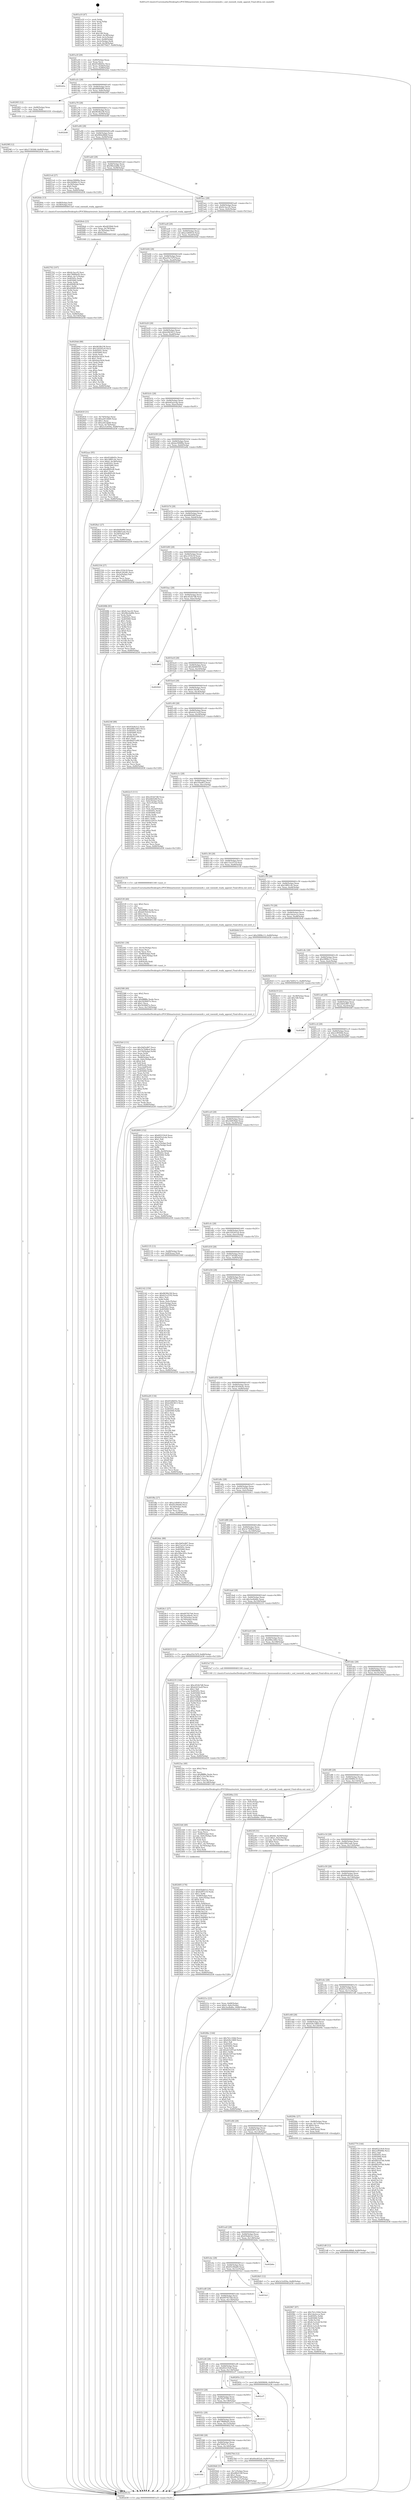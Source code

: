 digraph "0x401a10" {
  label = "0x401a10 (/mnt/c/Users/mathe/Desktop/tcc/POCII/binaries/extr_linuxsoundcorerawmidi.c_snd_rawmidi_ready_append_Final-ollvm.out::main(0))"
  labelloc = "t"
  node[shape=record]

  Entry [label="",width=0.3,height=0.3,shape=circle,fillcolor=black,style=filled]
  "0x401a3f" [label="{
     0x401a3f [29]\l
     | [instrs]\l
     &nbsp;&nbsp;0x401a3f \<+3\>: mov -0x80(%rbp),%eax\l
     &nbsp;&nbsp;0x401a42 \<+2\>: mov %eax,%ecx\l
     &nbsp;&nbsp;0x401a44 \<+6\>: sub $0x81b8b93c,%ecx\l
     &nbsp;&nbsp;0x401a4a \<+6\>: mov %eax,-0x84(%rbp)\l
     &nbsp;&nbsp;0x401a50 \<+6\>: mov %ecx,-0x88(%rbp)\l
     &nbsp;&nbsp;0x401a56 \<+6\>: je 0000000000402d2a \<main+0x131a\>\l
  }"]
  "0x402d2a" [label="{
     0x402d2a\l
  }", style=dashed]
  "0x401a5c" [label="{
     0x401a5c [28]\l
     | [instrs]\l
     &nbsp;&nbsp;0x401a5c \<+5\>: jmp 0000000000401a61 \<main+0x51\>\l
     &nbsp;&nbsp;0x401a61 \<+6\>: mov -0x84(%rbp),%eax\l
     &nbsp;&nbsp;0x401a67 \<+5\>: sub $0x8440d9fc,%eax\l
     &nbsp;&nbsp;0x401a6c \<+6\>: mov %eax,-0x8c(%rbp)\l
     &nbsp;&nbsp;0x401a72 \<+6\>: je 00000000004029f3 \<main+0xfe3\>\l
  }"]
  Exit [label="",width=0.3,height=0.3,shape=circle,fillcolor=black,style=filled,peripheries=2]
  "0x4029f3" [label="{
     0x4029f3 [12]\l
     | [instrs]\l
     &nbsp;&nbsp;0x4029f3 \<+4\>: mov -0x68(%rbp),%rax\l
     &nbsp;&nbsp;0x4029f7 \<+3\>: mov %rax,%rdi\l
     &nbsp;&nbsp;0x4029fa \<+5\>: call 0000000000401030 \<free@plt\>\l
     | [calls]\l
     &nbsp;&nbsp;0x401030 \{1\} (unknown)\l
  }"]
  "0x401a78" [label="{
     0x401a78 [28]\l
     | [instrs]\l
     &nbsp;&nbsp;0x401a78 \<+5\>: jmp 0000000000401a7d \<main+0x6d\>\l
     &nbsp;&nbsp;0x401a7d \<+6\>: mov -0x84(%rbp),%eax\l
     &nbsp;&nbsp;0x401a83 \<+5\>: sub $0x963fb238,%eax\l
     &nbsp;&nbsp;0x401a88 \<+6\>: mov %eax,-0x90(%rbp)\l
     &nbsp;&nbsp;0x401a8e \<+6\>: je 0000000000402b46 \<main+0x1136\>\l
  }"]
  "0x4029ff" [label="{
     0x4029ff [12]\l
     | [instrs]\l
     &nbsp;&nbsp;0x4029ff \<+7\>: movl $0x37393f4f,-0x80(%rbp)\l
     &nbsp;&nbsp;0x402a06 \<+5\>: jmp 0000000000402d38 \<main+0x1328\>\l
  }"]
  "0x402b46" [label="{
     0x402b46\l
  }", style=dashed]
  "0x401a94" [label="{
     0x401a94 [28]\l
     | [instrs]\l
     &nbsp;&nbsp;0x401a94 \<+5\>: jmp 0000000000401a99 \<main+0x89\>\l
     &nbsp;&nbsp;0x401a99 \<+6\>: mov -0x84(%rbp),%eax\l
     &nbsp;&nbsp;0x401a9f \<+5\>: sub $0x964e88b8,%eax\l
     &nbsp;&nbsp;0x401aa4 \<+6\>: mov %eax,-0x94(%rbp)\l
     &nbsp;&nbsp;0x401aaa \<+6\>: je 00000000004021e4 \<main+0x7d4\>\l
  }"]
  "0x401f64" [label="{
     0x401f64\l
  }", style=dashed]
  "0x4021e4" [label="{
     0x4021e4 [27]\l
     | [instrs]\l
     &nbsp;&nbsp;0x4021e4 \<+5\>: mov $0xbe59089a,%eax\l
     &nbsp;&nbsp;0x4021e9 \<+5\>: mov $0x56989c35,%ecx\l
     &nbsp;&nbsp;0x4021ee \<+3\>: mov -0x30(%rbp),%edx\l
     &nbsp;&nbsp;0x4021f1 \<+3\>: cmp $0x0,%edx\l
     &nbsp;&nbsp;0x4021f4 \<+3\>: cmove %ecx,%eax\l
     &nbsp;&nbsp;0x4021f7 \<+3\>: mov %eax,-0x80(%rbp)\l
     &nbsp;&nbsp;0x4021fa \<+5\>: jmp 0000000000402d38 \<main+0x1328\>\l
  }"]
  "0x401ab0" [label="{
     0x401ab0 [28]\l
     | [instrs]\l
     &nbsp;&nbsp;0x401ab0 \<+5\>: jmp 0000000000401ab5 \<main+0xa5\>\l
     &nbsp;&nbsp;0x401ab5 \<+6\>: mov -0x84(%rbp),%eax\l
     &nbsp;&nbsp;0x401abb \<+5\>: sub $0x98eebd6b,%eax\l
     &nbsp;&nbsp;0x401ac0 \<+6\>: mov %eax,-0x98(%rbp)\l
     &nbsp;&nbsp;0x401ac6 \<+6\>: je 00000000004026de \<main+0xcce\>\l
  }"]
  "0x4029d4" [label="{
     0x4029d4 [31]\l
     | [instrs]\l
     &nbsp;&nbsp;0x4029d4 \<+3\>: mov -0x7c(%rbp),%eax\l
     &nbsp;&nbsp;0x4029d7 \<+5\>: sub $0xd8b41fdf,%eax\l
     &nbsp;&nbsp;0x4029dc \<+3\>: add $0x1,%eax\l
     &nbsp;&nbsp;0x4029df \<+5\>: add $0xd8b41fdf,%eax\l
     &nbsp;&nbsp;0x4029e4 \<+3\>: mov %eax,-0x7c(%rbp)\l
     &nbsp;&nbsp;0x4029e7 \<+7\>: movl $0x60ed02a0,-0x80(%rbp)\l
     &nbsp;&nbsp;0x4029ee \<+5\>: jmp 0000000000402d38 \<main+0x1328\>\l
  }"]
  "0x4026de" [label="{
     0x4026de [13]\l
     | [instrs]\l
     &nbsp;&nbsp;0x4026de \<+4\>: mov -0x68(%rbp),%rdi\l
     &nbsp;&nbsp;0x4026e2 \<+4\>: mov -0x58(%rbp),%rsi\l
     &nbsp;&nbsp;0x4026e6 \<+5\>: call 00000000004015a0 \<snd_rawmidi_ready_append\>\l
     | [calls]\l
     &nbsp;&nbsp;0x4015a0 \{1\} (/mnt/c/Users/mathe/Desktop/tcc/POCII/binaries/extr_linuxsoundcorerawmidi.c_snd_rawmidi_ready_append_Final-ollvm.out::snd_rawmidi_ready_append)\l
  }"]
  "0x401acc" [label="{
     0x401acc [28]\l
     | [instrs]\l
     &nbsp;&nbsp;0x401acc \<+5\>: jmp 0000000000401ad1 \<main+0xc1\>\l
     &nbsp;&nbsp;0x401ad1 \<+6\>: mov -0x84(%rbp),%eax\l
     &nbsp;&nbsp;0x401ad7 \<+5\>: sub $0x9c3accf2,%eax\l
     &nbsp;&nbsp;0x401adc \<+6\>: mov %eax,-0x9c(%rbp)\l
     &nbsp;&nbsp;0x401ae2 \<+6\>: je 0000000000402cba \<main+0x12aa\>\l
  }"]
  "0x402967" [label="{
     0x402967 [97]\l
     | [instrs]\l
     &nbsp;&nbsp;0x402967 \<+5\>: mov $0x7b1c164d,%edx\l
     &nbsp;&nbsp;0x40296c \<+5\>: mov $0x1da2ecca,%esi\l
     &nbsp;&nbsp;0x402971 \<+8\>: mov 0x40505c,%r8d\l
     &nbsp;&nbsp;0x402979 \<+8\>: mov 0x405060,%r9d\l
     &nbsp;&nbsp;0x402981 \<+3\>: mov %r8d,%r10d\l
     &nbsp;&nbsp;0x402984 \<+7\>: sub $0x4c1a3ce8,%r10d\l
     &nbsp;&nbsp;0x40298b \<+4\>: sub $0x1,%r10d\l
     &nbsp;&nbsp;0x40298f \<+7\>: add $0x4c1a3ce8,%r10d\l
     &nbsp;&nbsp;0x402996 \<+4\>: imul %r10d,%r8d\l
     &nbsp;&nbsp;0x40299a \<+4\>: and $0x1,%r8d\l
     &nbsp;&nbsp;0x40299e \<+4\>: cmp $0x0,%r8d\l
     &nbsp;&nbsp;0x4029a2 \<+4\>: sete %r11b\l
     &nbsp;&nbsp;0x4029a6 \<+4\>: cmp $0xa,%r9d\l
     &nbsp;&nbsp;0x4029aa \<+3\>: setl %bl\l
     &nbsp;&nbsp;0x4029ad \<+3\>: mov %r11b,%r14b\l
     &nbsp;&nbsp;0x4029b0 \<+3\>: and %bl,%r14b\l
     &nbsp;&nbsp;0x4029b3 \<+3\>: xor %bl,%r11b\l
     &nbsp;&nbsp;0x4029b6 \<+3\>: or %r11b,%r14b\l
     &nbsp;&nbsp;0x4029b9 \<+4\>: test $0x1,%r14b\l
     &nbsp;&nbsp;0x4029bd \<+3\>: cmovne %esi,%edx\l
     &nbsp;&nbsp;0x4029c0 \<+3\>: mov %edx,-0x80(%rbp)\l
     &nbsp;&nbsp;0x4029c3 \<+5\>: jmp 0000000000402d38 \<main+0x1328\>\l
  }"]
  "0x402cba" [label="{
     0x402cba\l
  }", style=dashed]
  "0x401ae8" [label="{
     0x401ae8 [28]\l
     | [instrs]\l
     &nbsp;&nbsp;0x401ae8 \<+5\>: jmp 0000000000401aed \<main+0xdd\>\l
     &nbsp;&nbsp;0x401aed \<+6\>: mov -0x84(%rbp),%eax\l
     &nbsp;&nbsp;0x401af3 \<+5\>: sub $0xa1d04014,%eax\l
     &nbsp;&nbsp;0x401af8 \<+6\>: mov %eax,-0xa0(%rbp)\l
     &nbsp;&nbsp;0x401afe \<+6\>: je 00000000004020dd \<main+0x6cd\>\l
  }"]
  "0x401f48" [label="{
     0x401f48 [28]\l
     | [instrs]\l
     &nbsp;&nbsp;0x401f48 \<+5\>: jmp 0000000000401f4d \<main+0x53d\>\l
     &nbsp;&nbsp;0x401f4d \<+6\>: mov -0x84(%rbp),%eax\l
     &nbsp;&nbsp;0x401f53 \<+5\>: sub $0x7b0f3c7c,%eax\l
     &nbsp;&nbsp;0x401f58 \<+6\>: mov %eax,-0x140(%rbp)\l
     &nbsp;&nbsp;0x401f5e \<+6\>: je 00000000004029d4 \<main+0xfc4\>\l
  }"]
  "0x4020dd" [label="{
     0x4020dd [88]\l
     | [instrs]\l
     &nbsp;&nbsp;0x4020dd \<+5\>: mov $0x963fb238,%eax\l
     &nbsp;&nbsp;0x4020e2 \<+5\>: mov $0x3203d1e4,%ecx\l
     &nbsp;&nbsp;0x4020e7 \<+7\>: mov 0x40505c,%edx\l
     &nbsp;&nbsp;0x4020ee \<+7\>: mov 0x405060,%esi\l
     &nbsp;&nbsp;0x4020f5 \<+2\>: mov %edx,%edi\l
     &nbsp;&nbsp;0x4020f7 \<+6\>: add $0xfeba3d24,%edi\l
     &nbsp;&nbsp;0x4020fd \<+3\>: sub $0x1,%edi\l
     &nbsp;&nbsp;0x402100 \<+6\>: sub $0xfeba3d24,%edi\l
     &nbsp;&nbsp;0x402106 \<+3\>: imul %edi,%edx\l
     &nbsp;&nbsp;0x402109 \<+3\>: and $0x1,%edx\l
     &nbsp;&nbsp;0x40210c \<+3\>: cmp $0x0,%edx\l
     &nbsp;&nbsp;0x40210f \<+4\>: sete %r8b\l
     &nbsp;&nbsp;0x402113 \<+3\>: cmp $0xa,%esi\l
     &nbsp;&nbsp;0x402116 \<+4\>: setl %r9b\l
     &nbsp;&nbsp;0x40211a \<+3\>: mov %r8b,%r10b\l
     &nbsp;&nbsp;0x40211d \<+3\>: and %r9b,%r10b\l
     &nbsp;&nbsp;0x402120 \<+3\>: xor %r9b,%r8b\l
     &nbsp;&nbsp;0x402123 \<+3\>: or %r8b,%r10b\l
     &nbsp;&nbsp;0x402126 \<+4\>: test $0x1,%r10b\l
     &nbsp;&nbsp;0x40212a \<+3\>: cmovne %ecx,%eax\l
     &nbsp;&nbsp;0x40212d \<+3\>: mov %eax,-0x80(%rbp)\l
     &nbsp;&nbsp;0x402130 \<+5\>: jmp 0000000000402d38 \<main+0x1328\>\l
  }"]
  "0x401b04" [label="{
     0x401b04 [28]\l
     | [instrs]\l
     &nbsp;&nbsp;0x401b04 \<+5\>: jmp 0000000000401b09 \<main+0xf9\>\l
     &nbsp;&nbsp;0x401b09 \<+6\>: mov -0x84(%rbp),%eax\l
     &nbsp;&nbsp;0x401b0f \<+5\>: sub $0xa55e7d7f,%eax\l
     &nbsp;&nbsp;0x401b14 \<+6\>: mov %eax,-0xa4(%rbp)\l
     &nbsp;&nbsp;0x401b1a \<+6\>: je 000000000040263f \<main+0xc2f\>\l
  }"]
  "0x40276d" [label="{
     0x40276d [12]\l
     | [instrs]\l
     &nbsp;&nbsp;0x40276d \<+7\>: movl $0x60ed02a0,-0x80(%rbp)\l
     &nbsp;&nbsp;0x402774 \<+5\>: jmp 0000000000402d38 \<main+0x1328\>\l
  }"]
  "0x40263f" [label="{
     0x40263f [31]\l
     | [instrs]\l
     &nbsp;&nbsp;0x40263f \<+3\>: mov -0x74(%rbp),%eax\l
     &nbsp;&nbsp;0x402642 \<+5\>: add $0xa261ddd0,%eax\l
     &nbsp;&nbsp;0x402647 \<+3\>: add $0x1,%eax\l
     &nbsp;&nbsp;0x40264a \<+5\>: sub $0xa261ddd0,%eax\l
     &nbsp;&nbsp;0x40264f \<+3\>: mov %eax,-0x74(%rbp)\l
     &nbsp;&nbsp;0x402652 \<+7\>: movl $0x3c5c650a,-0x80(%rbp)\l
     &nbsp;&nbsp;0x402659 \<+5\>: jmp 0000000000402d38 \<main+0x1328\>\l
  }"]
  "0x401b20" [label="{
     0x401b20 [28]\l
     | [instrs]\l
     &nbsp;&nbsp;0x401b20 \<+5\>: jmp 0000000000401b25 \<main+0x115\>\l
     &nbsp;&nbsp;0x401b25 \<+6\>: mov -0x84(%rbp),%eax\l
     &nbsp;&nbsp;0x401b2b \<+5\>: sub $0xb2843613,%eax\l
     &nbsp;&nbsp;0x401b30 \<+6\>: mov %eax,-0xa8(%rbp)\l
     &nbsp;&nbsp;0x401b36 \<+6\>: je 0000000000402aae \<main+0x109e\>\l
  }"]
  "0x401f2c" [label="{
     0x401f2c [28]\l
     | [instrs]\l
     &nbsp;&nbsp;0x401f2c \<+5\>: jmp 0000000000401f31 \<main+0x521\>\l
     &nbsp;&nbsp;0x401f31 \<+6\>: mov -0x84(%rbp),%eax\l
     &nbsp;&nbsp;0x401f37 \<+5\>: sub $0x79689ed5,%eax\l
     &nbsp;&nbsp;0x401f3c \<+6\>: mov %eax,-0x13c(%rbp)\l
     &nbsp;&nbsp;0x401f42 \<+6\>: je 000000000040276d \<main+0xd5d\>\l
  }"]
  "0x402aae" [label="{
     0x402aae [95]\l
     | [instrs]\l
     &nbsp;&nbsp;0x402aae \<+5\>: mov $0x81b8b93c,%eax\l
     &nbsp;&nbsp;0x402ab3 \<+5\>: mov $0x18f91c9c,%ecx\l
     &nbsp;&nbsp;0x402ab8 \<+7\>: movl $0x0,-0x38(%rbp)\l
     &nbsp;&nbsp;0x402abf \<+7\>: mov 0x40505c,%edx\l
     &nbsp;&nbsp;0x402ac6 \<+7\>: mov 0x405060,%esi\l
     &nbsp;&nbsp;0x402acd \<+2\>: mov %edx,%edi\l
     &nbsp;&nbsp;0x402acf \<+6\>: sub $0xdf0f5cf0,%edi\l
     &nbsp;&nbsp;0x402ad5 \<+3\>: sub $0x1,%edi\l
     &nbsp;&nbsp;0x402ad8 \<+6\>: add $0xdf0f5cf0,%edi\l
     &nbsp;&nbsp;0x402ade \<+3\>: imul %edi,%edx\l
     &nbsp;&nbsp;0x402ae1 \<+3\>: and $0x1,%edx\l
     &nbsp;&nbsp;0x402ae4 \<+3\>: cmp $0x0,%edx\l
     &nbsp;&nbsp;0x402ae7 \<+4\>: sete %r8b\l
     &nbsp;&nbsp;0x402aeb \<+3\>: cmp $0xa,%esi\l
     &nbsp;&nbsp;0x402aee \<+4\>: setl %r9b\l
     &nbsp;&nbsp;0x402af2 \<+3\>: mov %r8b,%r10b\l
     &nbsp;&nbsp;0x402af5 \<+3\>: and %r9b,%r10b\l
     &nbsp;&nbsp;0x402af8 \<+3\>: xor %r9b,%r8b\l
     &nbsp;&nbsp;0x402afb \<+3\>: or %r8b,%r10b\l
     &nbsp;&nbsp;0x402afe \<+4\>: test $0x1,%r10b\l
     &nbsp;&nbsp;0x402b02 \<+3\>: cmovne %ecx,%eax\l
     &nbsp;&nbsp;0x402b05 \<+3\>: mov %eax,-0x80(%rbp)\l
     &nbsp;&nbsp;0x402b08 \<+5\>: jmp 0000000000402d38 \<main+0x1328\>\l
  }"]
  "0x401b3c" [label="{
     0x401b3c [28]\l
     | [instrs]\l
     &nbsp;&nbsp;0x401b3c \<+5\>: jmp 0000000000401b41 \<main+0x131\>\l
     &nbsp;&nbsp;0x401b41 \<+6\>: mov -0x84(%rbp),%eax\l
     &nbsp;&nbsp;0x401b47 \<+5\>: sub $0xb42a2cda,%eax\l
     &nbsp;&nbsp;0x401b4c \<+6\>: mov %eax,-0xac(%rbp)\l
     &nbsp;&nbsp;0x401b52 \<+6\>: je 00000000004028a1 \<main+0xe91\>\l
  }"]
  "0x402035" [label="{
     0x402035\l
  }", style=dashed]
  "0x4028a1" [label="{
     0x4028a1 [27]\l
     | [instrs]\l
     &nbsp;&nbsp;0x4028a1 \<+5\>: mov $0x8440d9fc,%eax\l
     &nbsp;&nbsp;0x4028a6 \<+5\>: mov $0x5f8d1aab,%ecx\l
     &nbsp;&nbsp;0x4028ab \<+3\>: mov -0x29(%rbp),%dl\l
     &nbsp;&nbsp;0x4028ae \<+3\>: test $0x1,%dl\l
     &nbsp;&nbsp;0x4028b1 \<+3\>: cmovne %ecx,%eax\l
     &nbsp;&nbsp;0x4028b4 \<+3\>: mov %eax,-0x80(%rbp)\l
     &nbsp;&nbsp;0x4028b7 \<+5\>: jmp 0000000000402d38 \<main+0x1328\>\l
  }"]
  "0x401b58" [label="{
     0x401b58 [28]\l
     | [instrs]\l
     &nbsp;&nbsp;0x401b58 \<+5\>: jmp 0000000000401b5d \<main+0x14d\>\l
     &nbsp;&nbsp;0x401b5d \<+6\>: mov -0x84(%rbp),%eax\l
     &nbsp;&nbsp;0x401b63 \<+5\>: sub $0xbe59089a,%eax\l
     &nbsp;&nbsp;0x401b68 \<+6\>: mov %eax,-0xb0(%rbp)\l
     &nbsp;&nbsp;0x401b6e \<+6\>: je 0000000000402a0b \<main+0xffb\>\l
  }"]
  "0x401f10" [label="{
     0x401f10 [28]\l
     | [instrs]\l
     &nbsp;&nbsp;0x401f10 \<+5\>: jmp 0000000000401f15 \<main+0x505\>\l
     &nbsp;&nbsp;0x401f15 \<+6\>: mov -0x84(%rbp),%eax\l
     &nbsp;&nbsp;0x401f1b \<+5\>: sub $0x762f7709,%eax\l
     &nbsp;&nbsp;0x401f20 \<+6\>: mov %eax,-0x138(%rbp)\l
     &nbsp;&nbsp;0x401f26 \<+6\>: je 0000000000402035 \<main+0x625\>\l
  }"]
  "0x402a0b" [label="{
     0x402a0b\l
  }", style=dashed]
  "0x401b74" [label="{
     0x401b74 [28]\l
     | [instrs]\l
     &nbsp;&nbsp;0x401b74 \<+5\>: jmp 0000000000401b79 \<main+0x169\>\l
     &nbsp;&nbsp;0x401b79 \<+6\>: mov -0x84(%rbp),%eax\l
     &nbsp;&nbsp;0x401b7f \<+5\>: sub $0xbfbf2d6f,%eax\l
     &nbsp;&nbsp;0x401b84 \<+6\>: mov %eax,-0xb4(%rbp)\l
     &nbsp;&nbsp;0x401b8a \<+6\>: je 0000000000402334 \<main+0x924\>\l
  }"]
  "0x402cf7" [label="{
     0x402cf7\l
  }", style=dashed]
  "0x402334" [label="{
     0x402334 [27]\l
     | [instrs]\l
     &nbsp;&nbsp;0x402334 \<+5\>: mov $0xc255fc5f,%eax\l
     &nbsp;&nbsp;0x402339 \<+5\>: mov $0xdc342dfc,%ecx\l
     &nbsp;&nbsp;0x40233e \<+3\>: mov -0x2a(%rbp),%dl\l
     &nbsp;&nbsp;0x402341 \<+3\>: test $0x1,%dl\l
     &nbsp;&nbsp;0x402344 \<+3\>: cmovne %ecx,%eax\l
     &nbsp;&nbsp;0x402347 \<+3\>: mov %eax,-0x80(%rbp)\l
     &nbsp;&nbsp;0x40234a \<+5\>: jmp 0000000000402d38 \<main+0x1328\>\l
  }"]
  "0x401b90" [label="{
     0x401b90 [28]\l
     | [instrs]\l
     &nbsp;&nbsp;0x401b90 \<+5\>: jmp 0000000000401b95 \<main+0x185\>\l
     &nbsp;&nbsp;0x401b95 \<+6\>: mov -0x84(%rbp),%eax\l
     &nbsp;&nbsp;0x401b9b \<+5\>: sub $0xc255fc5f,%eax\l
     &nbsp;&nbsp;0x401ba0 \<+6\>: mov %eax,-0xb8(%rbp)\l
     &nbsp;&nbsp;0x401ba6 \<+6\>: je 000000000040268b \<main+0xc7b\>\l
  }"]
  "0x402702" [label="{
     0x402702 [107]\l
     | [instrs]\l
     &nbsp;&nbsp;0x402702 \<+5\>: mov $0x9c3accf2,%esi\l
     &nbsp;&nbsp;0x402707 \<+5\>: mov $0x79689ed5,%ecx\l
     &nbsp;&nbsp;0x40270c \<+7\>: movl $0x0,-0x7c(%rbp)\l
     &nbsp;&nbsp;0x402713 \<+7\>: mov 0x40505c,%edx\l
     &nbsp;&nbsp;0x40271a \<+8\>: mov 0x405060,%r8d\l
     &nbsp;&nbsp;0x402722 \<+3\>: mov %edx,%r9d\l
     &nbsp;&nbsp;0x402725 \<+7\>: sub $0x400f818f,%r9d\l
     &nbsp;&nbsp;0x40272c \<+4\>: sub $0x1,%r9d\l
     &nbsp;&nbsp;0x402730 \<+7\>: add $0x400f818f,%r9d\l
     &nbsp;&nbsp;0x402737 \<+4\>: imul %r9d,%edx\l
     &nbsp;&nbsp;0x40273b \<+3\>: and $0x1,%edx\l
     &nbsp;&nbsp;0x40273e \<+3\>: cmp $0x0,%edx\l
     &nbsp;&nbsp;0x402741 \<+4\>: sete %r10b\l
     &nbsp;&nbsp;0x402745 \<+4\>: cmp $0xa,%r8d\l
     &nbsp;&nbsp;0x402749 \<+4\>: setl %r11b\l
     &nbsp;&nbsp;0x40274d \<+3\>: mov %r10b,%bl\l
     &nbsp;&nbsp;0x402750 \<+3\>: and %r11b,%bl\l
     &nbsp;&nbsp;0x402753 \<+3\>: xor %r11b,%r10b\l
     &nbsp;&nbsp;0x402756 \<+3\>: or %r10b,%bl\l
     &nbsp;&nbsp;0x402759 \<+3\>: test $0x1,%bl\l
     &nbsp;&nbsp;0x40275c \<+3\>: cmovne %ecx,%esi\l
     &nbsp;&nbsp;0x40275f \<+3\>: mov %esi,-0x80(%rbp)\l
     &nbsp;&nbsp;0x402762 \<+6\>: mov %eax,-0x154(%rbp)\l
     &nbsp;&nbsp;0x402768 \<+5\>: jmp 0000000000402d38 \<main+0x1328\>\l
  }"]
  "0x40268b" [label="{
     0x40268b [83]\l
     | [instrs]\l
     &nbsp;&nbsp;0x40268b \<+5\>: mov $0x9c3accf2,%eax\l
     &nbsp;&nbsp;0x402690 \<+5\>: mov $0x98eebd6b,%ecx\l
     &nbsp;&nbsp;0x402695 \<+2\>: xor %edx,%edx\l
     &nbsp;&nbsp;0x402697 \<+7\>: mov 0x40505c,%esi\l
     &nbsp;&nbsp;0x40269e \<+7\>: mov 0x405060,%edi\l
     &nbsp;&nbsp;0x4026a5 \<+3\>: sub $0x1,%edx\l
     &nbsp;&nbsp;0x4026a8 \<+3\>: mov %esi,%r8d\l
     &nbsp;&nbsp;0x4026ab \<+3\>: add %edx,%r8d\l
     &nbsp;&nbsp;0x4026ae \<+4\>: imul %r8d,%esi\l
     &nbsp;&nbsp;0x4026b2 \<+3\>: and $0x1,%esi\l
     &nbsp;&nbsp;0x4026b5 \<+3\>: cmp $0x0,%esi\l
     &nbsp;&nbsp;0x4026b8 \<+4\>: sete %r9b\l
     &nbsp;&nbsp;0x4026bc \<+3\>: cmp $0xa,%edi\l
     &nbsp;&nbsp;0x4026bf \<+4\>: setl %r10b\l
     &nbsp;&nbsp;0x4026c3 \<+3\>: mov %r9b,%r11b\l
     &nbsp;&nbsp;0x4026c6 \<+3\>: and %r10b,%r11b\l
     &nbsp;&nbsp;0x4026c9 \<+3\>: xor %r10b,%r9b\l
     &nbsp;&nbsp;0x4026cc \<+3\>: or %r9b,%r11b\l
     &nbsp;&nbsp;0x4026cf \<+4\>: test $0x1,%r11b\l
     &nbsp;&nbsp;0x4026d3 \<+3\>: cmovne %ecx,%eax\l
     &nbsp;&nbsp;0x4026d6 \<+3\>: mov %eax,-0x80(%rbp)\l
     &nbsp;&nbsp;0x4026d9 \<+5\>: jmp 0000000000402d38 \<main+0x1328\>\l
  }"]
  "0x401bac" [label="{
     0x401bac [28]\l
     | [instrs]\l
     &nbsp;&nbsp;0x401bac \<+5\>: jmp 0000000000401bb1 \<main+0x1a1\>\l
     &nbsp;&nbsp;0x401bb1 \<+6\>: mov -0x84(%rbp),%eax\l
     &nbsp;&nbsp;0x401bb7 \<+5\>: sub $0xc452b7d8,%eax\l
     &nbsp;&nbsp;0x401bbc \<+6\>: mov %eax,-0xbc(%rbp)\l
     &nbsp;&nbsp;0x401bc2 \<+6\>: je 0000000000402b62 \<main+0x1152\>\l
  }"]
  "0x4026eb" [label="{
     0x4026eb [23]\l
     | [instrs]\l
     &nbsp;&nbsp;0x4026eb \<+10\>: movabs $0x4030b6,%rdi\l
     &nbsp;&nbsp;0x4026f5 \<+3\>: mov %eax,-0x78(%rbp)\l
     &nbsp;&nbsp;0x4026f8 \<+3\>: mov -0x78(%rbp),%esi\l
     &nbsp;&nbsp;0x4026fb \<+2\>: mov $0x0,%al\l
     &nbsp;&nbsp;0x4026fd \<+5\>: call 0000000000401040 \<printf@plt\>\l
     | [calls]\l
     &nbsp;&nbsp;0x401040 \{1\} (unknown)\l
  }"]
  "0x402b62" [label="{
     0x402b62\l
  }", style=dashed]
  "0x401bc8" [label="{
     0x401bc8 [28]\l
     | [instrs]\l
     &nbsp;&nbsp;0x401bc8 \<+5\>: jmp 0000000000401bcd \<main+0x1bd\>\l
     &nbsp;&nbsp;0x401bcd \<+6\>: mov -0x84(%rbp),%eax\l
     &nbsp;&nbsp;0x401bd3 \<+5\>: sub $0xdb994565,%eax\l
     &nbsp;&nbsp;0x401bd8 \<+6\>: mov %eax,-0xc0(%rbp)\l
     &nbsp;&nbsp;0x401bde \<+6\>: je 00000000004020d1 \<main+0x6c1\>\l
  }"]
  "0x401ef4" [label="{
     0x401ef4 [28]\l
     | [instrs]\l
     &nbsp;&nbsp;0x401ef4 \<+5\>: jmp 0000000000401ef9 \<main+0x4e9\>\l
     &nbsp;&nbsp;0x401ef9 \<+6\>: mov -0x84(%rbp),%eax\l
     &nbsp;&nbsp;0x401eff \<+5\>: sub $0x6f2219c8,%eax\l
     &nbsp;&nbsp;0x401f04 \<+6\>: mov %eax,-0x134(%rbp)\l
     &nbsp;&nbsp;0x401f0a \<+6\>: je 0000000000402cf7 \<main+0x12e7\>\l
  }"]
  "0x4020d1" [label="{
     0x4020d1\l
  }", style=dashed]
  "0x401be4" [label="{
     0x401be4 [28]\l
     | [instrs]\l
     &nbsp;&nbsp;0x401be4 \<+5\>: jmp 0000000000401be9 \<main+0x1d9\>\l
     &nbsp;&nbsp;0x401be9 \<+6\>: mov -0x84(%rbp),%eax\l
     &nbsp;&nbsp;0x401bef \<+5\>: sub $0xdc342dfc,%eax\l
     &nbsp;&nbsp;0x401bf4 \<+6\>: mov %eax,-0xc4(%rbp)\l
     &nbsp;&nbsp;0x401bfa \<+6\>: je 000000000040234f \<main+0x93f\>\l
  }"]
  "0x40265e" [label="{
     0x40265e [12]\l
     | [instrs]\l
     &nbsp;&nbsp;0x40265e \<+7\>: movl $0x56009606,-0x80(%rbp)\l
     &nbsp;&nbsp;0x402665 \<+5\>: jmp 0000000000402d38 \<main+0x1328\>\l
  }"]
  "0x40234f" [label="{
     0x40234f [88]\l
     | [instrs]\l
     &nbsp;&nbsp;0x40234f \<+5\>: mov $0x65bdb3c2,%eax\l
     &nbsp;&nbsp;0x402354 \<+5\>: mov $0x496e2462,%ecx\l
     &nbsp;&nbsp;0x402359 \<+7\>: mov 0x40505c,%edx\l
     &nbsp;&nbsp;0x402360 \<+7\>: mov 0x405060,%esi\l
     &nbsp;&nbsp;0x402367 \<+2\>: mov %edx,%edi\l
     &nbsp;&nbsp;0x402369 \<+6\>: add $0x46d51e60,%edi\l
     &nbsp;&nbsp;0x40236f \<+3\>: sub $0x1,%edi\l
     &nbsp;&nbsp;0x402372 \<+6\>: sub $0x46d51e60,%edi\l
     &nbsp;&nbsp;0x402378 \<+3\>: imul %edi,%edx\l
     &nbsp;&nbsp;0x40237b \<+3\>: and $0x1,%edx\l
     &nbsp;&nbsp;0x40237e \<+3\>: cmp $0x0,%edx\l
     &nbsp;&nbsp;0x402381 \<+4\>: sete %r8b\l
     &nbsp;&nbsp;0x402385 \<+3\>: cmp $0xa,%esi\l
     &nbsp;&nbsp;0x402388 \<+4\>: setl %r9b\l
     &nbsp;&nbsp;0x40238c \<+3\>: mov %r8b,%r10b\l
     &nbsp;&nbsp;0x40238f \<+3\>: and %r9b,%r10b\l
     &nbsp;&nbsp;0x402392 \<+3\>: xor %r9b,%r8b\l
     &nbsp;&nbsp;0x402395 \<+3\>: or %r8b,%r10b\l
     &nbsp;&nbsp;0x402398 \<+4\>: test $0x1,%r10b\l
     &nbsp;&nbsp;0x40239c \<+3\>: cmovne %ecx,%eax\l
     &nbsp;&nbsp;0x40239f \<+3\>: mov %eax,-0x80(%rbp)\l
     &nbsp;&nbsp;0x4023a2 \<+5\>: jmp 0000000000402d38 \<main+0x1328\>\l
  }"]
  "0x401c00" [label="{
     0x401c00 [28]\l
     | [instrs]\l
     &nbsp;&nbsp;0x401c00 \<+5\>: jmp 0000000000401c05 \<main+0x1f5\>\l
     &nbsp;&nbsp;0x401c05 \<+6\>: mov -0x84(%rbp),%eax\l
     &nbsp;&nbsp;0x401c0b \<+5\>: sub $0xdcb12a2f,%eax\l
     &nbsp;&nbsp;0x401c10 \<+6\>: mov %eax,-0xc8(%rbp)\l
     &nbsp;&nbsp;0x401c16 \<+6\>: je 00000000004022c5 \<main+0x8b5\>\l
  }"]
  "0x401ed8" [label="{
     0x401ed8 [28]\l
     | [instrs]\l
     &nbsp;&nbsp;0x401ed8 \<+5\>: jmp 0000000000401edd \<main+0x4cd\>\l
     &nbsp;&nbsp;0x401edd \<+6\>: mov -0x84(%rbp),%eax\l
     &nbsp;&nbsp;0x401ee3 \<+5\>: sub $0x697927b6,%eax\l
     &nbsp;&nbsp;0x401ee8 \<+6\>: mov %eax,-0x130(%rbp)\l
     &nbsp;&nbsp;0x401eee \<+6\>: je 000000000040265e \<main+0xc4e\>\l
  }"]
  "0x4022c5" [label="{
     0x4022c5 [111]\l
     | [instrs]\l
     &nbsp;&nbsp;0x4022c5 \<+5\>: mov $0xc452b7d8,%eax\l
     &nbsp;&nbsp;0x4022ca \<+5\>: mov $0xbfbf2d6f,%ecx\l
     &nbsp;&nbsp;0x4022cf \<+3\>: mov -0x6c(%rbp),%edx\l
     &nbsp;&nbsp;0x4022d2 \<+3\>: cmp -0x5c(%rbp),%edx\l
     &nbsp;&nbsp;0x4022d5 \<+4\>: setl %sil\l
     &nbsp;&nbsp;0x4022d9 \<+4\>: and $0x1,%sil\l
     &nbsp;&nbsp;0x4022dd \<+4\>: mov %sil,-0x2a(%rbp)\l
     &nbsp;&nbsp;0x4022e1 \<+7\>: mov 0x40505c,%edx\l
     &nbsp;&nbsp;0x4022e8 \<+7\>: mov 0x405060,%edi\l
     &nbsp;&nbsp;0x4022ef \<+3\>: mov %edx,%r8d\l
     &nbsp;&nbsp;0x4022f2 \<+7\>: sub $0xfc52925c,%r8d\l
     &nbsp;&nbsp;0x4022f9 \<+4\>: sub $0x1,%r8d\l
     &nbsp;&nbsp;0x4022fd \<+7\>: add $0xfc52925c,%r8d\l
     &nbsp;&nbsp;0x402304 \<+4\>: imul %r8d,%edx\l
     &nbsp;&nbsp;0x402308 \<+3\>: and $0x1,%edx\l
     &nbsp;&nbsp;0x40230b \<+3\>: cmp $0x0,%edx\l
     &nbsp;&nbsp;0x40230e \<+4\>: sete %sil\l
     &nbsp;&nbsp;0x402312 \<+3\>: cmp $0xa,%edi\l
     &nbsp;&nbsp;0x402315 \<+4\>: setl %r9b\l
     &nbsp;&nbsp;0x402319 \<+3\>: mov %sil,%r10b\l
     &nbsp;&nbsp;0x40231c \<+3\>: and %r9b,%r10b\l
     &nbsp;&nbsp;0x40231f \<+3\>: xor %r9b,%sil\l
     &nbsp;&nbsp;0x402322 \<+3\>: or %sil,%r10b\l
     &nbsp;&nbsp;0x402325 \<+4\>: test $0x1,%r10b\l
     &nbsp;&nbsp;0x402329 \<+3\>: cmovne %ecx,%eax\l
     &nbsp;&nbsp;0x40232c \<+3\>: mov %eax,-0x80(%rbp)\l
     &nbsp;&nbsp;0x40232f \<+5\>: jmp 0000000000402d38 \<main+0x1328\>\l
  }"]
  "0x401c1c" [label="{
     0x401c1c [28]\l
     | [instrs]\l
     &nbsp;&nbsp;0x401c1c \<+5\>: jmp 0000000000401c21 \<main+0x211\>\l
     &nbsp;&nbsp;0x401c21 \<+6\>: mov -0x84(%rbp),%eax\l
     &nbsp;&nbsp;0x401c27 \<+5\>: sub $0x35fad63,%eax\l
     &nbsp;&nbsp;0x401c2c \<+6\>: mov %eax,-0xcc(%rbp)\l
     &nbsp;&nbsp;0x401c32 \<+6\>: je 0000000000402a17 \<main+0x1007\>\l
  }"]
  "0x401fa5" [label="{
     0x401fa5\l
  }", style=dashed]
  "0x402a17" [label="{
     0x402a17\l
  }", style=dashed]
  "0x401c38" [label="{
     0x401c38 [28]\l
     | [instrs]\l
     &nbsp;&nbsp;0x401c38 \<+5\>: jmp 0000000000401c3d \<main+0x22d\>\l
     &nbsp;&nbsp;0x401c3d \<+6\>: mov -0x84(%rbp),%eax\l
     &nbsp;&nbsp;0x401c43 \<+5\>: sub $0x13a1d7c9,%eax\l
     &nbsp;&nbsp;0x401c48 \<+6\>: mov %eax,-0xd0(%rbp)\l
     &nbsp;&nbsp;0x401c4e \<+6\>: je 0000000000402534 \<main+0xb24\>\l
  }"]
  "0x401ebc" [label="{
     0x401ebc [28]\l
     | [instrs]\l
     &nbsp;&nbsp;0x401ebc \<+5\>: jmp 0000000000401ec1 \<main+0x4b1\>\l
     &nbsp;&nbsp;0x401ec1 \<+6\>: mov -0x84(%rbp),%eax\l
     &nbsp;&nbsp;0x401ec7 \<+5\>: sub $0x65c94dd0,%eax\l
     &nbsp;&nbsp;0x401ecc \<+6\>: mov %eax,-0x12c(%rbp)\l
     &nbsp;&nbsp;0x401ed2 \<+6\>: je 0000000000401fa5 \<main+0x595\>\l
  }"]
  "0x402534" [label="{
     0x402534 [5]\l
     | [instrs]\l
     &nbsp;&nbsp;0x402534 \<+5\>: call 0000000000401160 \<next_i\>\l
     | [calls]\l
     &nbsp;&nbsp;0x401160 \{1\} (/mnt/c/Users/mathe/Desktop/tcc/POCII/binaries/extr_linuxsoundcorerawmidi.c_snd_rawmidi_ready_append_Final-ollvm.out::next_i)\l
  }"]
  "0x401c54" [label="{
     0x401c54 [28]\l
     | [instrs]\l
     &nbsp;&nbsp;0x401c54 \<+5\>: jmp 0000000000401c59 \<main+0x249\>\l
     &nbsp;&nbsp;0x401c59 \<+6\>: mov -0x84(%rbp),%eax\l
     &nbsp;&nbsp;0x401c5f \<+5\>: sub $0x18f91c9c,%eax\l
     &nbsp;&nbsp;0x401c64 \<+6\>: mov %eax,-0xd4(%rbp)\l
     &nbsp;&nbsp;0x401c6a \<+6\>: je 0000000000402b0d \<main+0x10fd\>\l
  }"]
  "0x402b6e" [label="{
     0x402b6e\l
  }", style=dashed]
  "0x402b0d" [label="{
     0x402b0d [12]\l
     | [instrs]\l
     &nbsp;&nbsp;0x402b0d \<+7\>: movl $0x29f96c13,-0x80(%rbp)\l
     &nbsp;&nbsp;0x402b14 \<+5\>: jmp 0000000000402d38 \<main+0x1328\>\l
  }"]
  "0x401c70" [label="{
     0x401c70 [28]\l
     | [instrs]\l
     &nbsp;&nbsp;0x401c70 \<+5\>: jmp 0000000000401c75 \<main+0x265\>\l
     &nbsp;&nbsp;0x401c75 \<+6\>: mov -0x84(%rbp),%eax\l
     &nbsp;&nbsp;0x401c7b \<+5\>: sub $0x1da2ecca,%eax\l
     &nbsp;&nbsp;0x401c80 \<+6\>: mov %eax,-0xd8(%rbp)\l
     &nbsp;&nbsp;0x401c86 \<+6\>: je 00000000004029c8 \<main+0xfb8\>\l
  }"]
  "0x4025b0" [label="{
     0x4025b0 [131]\l
     | [instrs]\l
     &nbsp;&nbsp;0x4025b0 \<+5\>: mov $0x2b65e967,%ecx\l
     &nbsp;&nbsp;0x4025b5 \<+5\>: mov $0x3e7b98cd,%edx\l
     &nbsp;&nbsp;0x4025ba \<+7\>: mov -0x150(%rbp),%r9d\l
     &nbsp;&nbsp;0x4025c1 \<+4\>: imul %eax,%r9d\l
     &nbsp;&nbsp;0x4025c5 \<+3\>: movslq %r9d,%rsi\l
     &nbsp;&nbsp;0x4025c8 \<+4\>: mov -0x68(%rbp),%rdi\l
     &nbsp;&nbsp;0x4025cc \<+4\>: movslq -0x6c(%rbp),%r8\l
     &nbsp;&nbsp;0x4025d0 \<+4\>: shl $0x4,%r8\l
     &nbsp;&nbsp;0x4025d4 \<+3\>: add %r8,%rdi\l
     &nbsp;&nbsp;0x4025d7 \<+4\>: mov 0x8(%rdi),%rdi\l
     &nbsp;&nbsp;0x4025db \<+4\>: mov %rsi,0x8(%rdi)\l
     &nbsp;&nbsp;0x4025df \<+7\>: mov 0x40505c,%eax\l
     &nbsp;&nbsp;0x4025e6 \<+8\>: mov 0x405060,%r9d\l
     &nbsp;&nbsp;0x4025ee \<+3\>: mov %eax,%r10d\l
     &nbsp;&nbsp;0x4025f1 \<+7\>: add $0x5e7a8ecb,%r10d\l
     &nbsp;&nbsp;0x4025f8 \<+4\>: sub $0x1,%r10d\l
     &nbsp;&nbsp;0x4025fc \<+7\>: sub $0x5e7a8ecb,%r10d\l
     &nbsp;&nbsp;0x402603 \<+4\>: imul %r10d,%eax\l
     &nbsp;&nbsp;0x402607 \<+3\>: and $0x1,%eax\l
     &nbsp;&nbsp;0x40260a \<+3\>: cmp $0x0,%eax\l
     &nbsp;&nbsp;0x40260d \<+4\>: sete %r11b\l
     &nbsp;&nbsp;0x402611 \<+4\>: cmp $0xa,%r9d\l
     &nbsp;&nbsp;0x402615 \<+3\>: setl %bl\l
     &nbsp;&nbsp;0x402618 \<+3\>: mov %r11b,%r14b\l
     &nbsp;&nbsp;0x40261b \<+3\>: and %bl,%r14b\l
     &nbsp;&nbsp;0x40261e \<+3\>: xor %bl,%r11b\l
     &nbsp;&nbsp;0x402621 \<+3\>: or %r11b,%r14b\l
     &nbsp;&nbsp;0x402624 \<+4\>: test $0x1,%r14b\l
     &nbsp;&nbsp;0x402628 \<+3\>: cmovne %edx,%ecx\l
     &nbsp;&nbsp;0x40262b \<+3\>: mov %ecx,-0x80(%rbp)\l
     &nbsp;&nbsp;0x40262e \<+5\>: jmp 0000000000402d38 \<main+0x1328\>\l
  }"]
  "0x4029c8" [label="{
     0x4029c8 [12]\l
     | [instrs]\l
     &nbsp;&nbsp;0x4029c8 \<+7\>: movl $0x7b0f3c7c,-0x80(%rbp)\l
     &nbsp;&nbsp;0x4029cf \<+5\>: jmp 0000000000402d38 \<main+0x1328\>\l
  }"]
  "0x401c8c" [label="{
     0x401c8c [28]\l
     | [instrs]\l
     &nbsp;&nbsp;0x401c8c \<+5\>: jmp 0000000000401c91 \<main+0x281\>\l
     &nbsp;&nbsp;0x401c91 \<+6\>: mov -0x84(%rbp),%eax\l
     &nbsp;&nbsp;0x401c97 \<+5\>: sub $0x29f96c13,%eax\l
     &nbsp;&nbsp;0x401c9c \<+6\>: mov %eax,-0xdc(%rbp)\l
     &nbsp;&nbsp;0x401ca2 \<+6\>: je 0000000000402b19 \<main+0x1109\>\l
  }"]
  "0x402588" [label="{
     0x402588 [40]\l
     | [instrs]\l
     &nbsp;&nbsp;0x402588 \<+5\>: mov $0x2,%ecx\l
     &nbsp;&nbsp;0x40258d \<+1\>: cltd\l
     &nbsp;&nbsp;0x40258e \<+2\>: idiv %ecx\l
     &nbsp;&nbsp;0x402590 \<+6\>: imul $0xfffffffe,%edx,%ecx\l
     &nbsp;&nbsp;0x402596 \<+6\>: add $0x5428407e,%ecx\l
     &nbsp;&nbsp;0x40259c \<+3\>: add $0x1,%ecx\l
     &nbsp;&nbsp;0x40259f \<+6\>: sub $0x5428407e,%ecx\l
     &nbsp;&nbsp;0x4025a5 \<+6\>: mov %ecx,-0x150(%rbp)\l
     &nbsp;&nbsp;0x4025ab \<+5\>: call 0000000000401160 \<next_i\>\l
     | [calls]\l
     &nbsp;&nbsp;0x401160 \{1\} (/mnt/c/Users/mathe/Desktop/tcc/POCII/binaries/extr_linuxsoundcorerawmidi.c_snd_rawmidi_ready_append_Final-ollvm.out::next_i)\l
  }"]
  "0x402b19" [label="{
     0x402b19 [21]\l
     | [instrs]\l
     &nbsp;&nbsp;0x402b19 \<+3\>: mov -0x38(%rbp),%eax\l
     &nbsp;&nbsp;0x402b1c \<+7\>: add $0x148,%rsp\l
     &nbsp;&nbsp;0x402b23 \<+1\>: pop %rbx\l
     &nbsp;&nbsp;0x402b24 \<+2\>: pop %r12\l
     &nbsp;&nbsp;0x402b26 \<+2\>: pop %r13\l
     &nbsp;&nbsp;0x402b28 \<+2\>: pop %r14\l
     &nbsp;&nbsp;0x402b2a \<+2\>: pop %r15\l
     &nbsp;&nbsp;0x402b2c \<+1\>: pop %rbp\l
     &nbsp;&nbsp;0x402b2d \<+1\>: ret\l
  }"]
  "0x401ca8" [label="{
     0x401ca8 [28]\l
     | [instrs]\l
     &nbsp;&nbsp;0x401ca8 \<+5\>: jmp 0000000000401cad \<main+0x29d\>\l
     &nbsp;&nbsp;0x401cad \<+6\>: mov -0x84(%rbp),%eax\l
     &nbsp;&nbsp;0x401cb3 \<+5\>: sub $0x2b65e967,%eax\l
     &nbsp;&nbsp;0x401cb8 \<+6\>: mov %eax,-0xe0(%rbp)\l
     &nbsp;&nbsp;0x401cbe \<+6\>: je 0000000000402bff \<main+0x11ef\>\l
  }"]
  "0x402561" [label="{
     0x402561 [39]\l
     | [instrs]\l
     &nbsp;&nbsp;0x402561 \<+6\>: mov -0x14c(%rbp),%ecx\l
     &nbsp;&nbsp;0x402567 \<+3\>: imul %eax,%ecx\l
     &nbsp;&nbsp;0x40256a \<+3\>: movslq %ecx,%rsi\l
     &nbsp;&nbsp;0x40256d \<+4\>: mov -0x68(%rbp),%rdi\l
     &nbsp;&nbsp;0x402571 \<+4\>: movslq -0x6c(%rbp),%r8\l
     &nbsp;&nbsp;0x402575 \<+4\>: shl $0x4,%r8\l
     &nbsp;&nbsp;0x402579 \<+3\>: add %r8,%rdi\l
     &nbsp;&nbsp;0x40257c \<+4\>: mov 0x8(%rdi),%rdi\l
     &nbsp;&nbsp;0x402580 \<+3\>: mov %rsi,(%rdi)\l
     &nbsp;&nbsp;0x402583 \<+5\>: call 0000000000401160 \<next_i\>\l
     | [calls]\l
     &nbsp;&nbsp;0x401160 \{1\} (/mnt/c/Users/mathe/Desktop/tcc/POCII/binaries/extr_linuxsoundcorerawmidi.c_snd_rawmidi_ready_append_Final-ollvm.out::next_i)\l
  }"]
  "0x402bff" [label="{
     0x402bff\l
  }", style=dashed]
  "0x401cc4" [label="{
     0x401cc4 [28]\l
     | [instrs]\l
     &nbsp;&nbsp;0x401cc4 \<+5\>: jmp 0000000000401cc9 \<main+0x2b9\>\l
     &nbsp;&nbsp;0x401cc9 \<+6\>: mov -0x84(%rbp),%eax\l
     &nbsp;&nbsp;0x401ccf \<+5\>: sub $0x2cf9584b,%eax\l
     &nbsp;&nbsp;0x401cd4 \<+6\>: mov %eax,-0xe4(%rbp)\l
     &nbsp;&nbsp;0x401cda \<+6\>: je 0000000000402809 \<main+0xdf9\>\l
  }"]
  "0x402539" [label="{
     0x402539 [40]\l
     | [instrs]\l
     &nbsp;&nbsp;0x402539 \<+5\>: mov $0x2,%ecx\l
     &nbsp;&nbsp;0x40253e \<+1\>: cltd\l
     &nbsp;&nbsp;0x40253f \<+2\>: idiv %ecx\l
     &nbsp;&nbsp;0x402541 \<+6\>: imul $0xfffffffe,%edx,%ecx\l
     &nbsp;&nbsp;0x402547 \<+6\>: sub $0xb419eb3d,%ecx\l
     &nbsp;&nbsp;0x40254d \<+3\>: add $0x1,%ecx\l
     &nbsp;&nbsp;0x402550 \<+6\>: add $0xb419eb3d,%ecx\l
     &nbsp;&nbsp;0x402556 \<+6\>: mov %ecx,-0x14c(%rbp)\l
     &nbsp;&nbsp;0x40255c \<+5\>: call 0000000000401160 \<next_i\>\l
     | [calls]\l
     &nbsp;&nbsp;0x401160 \{1\} (/mnt/c/Users/mathe/Desktop/tcc/POCII/binaries/extr_linuxsoundcorerawmidi.c_snd_rawmidi_ready_append_Final-ollvm.out::next_i)\l
  }"]
  "0x402809" [label="{
     0x402809 [152]\l
     | [instrs]\l
     &nbsp;&nbsp;0x402809 \<+5\>: mov $0x6f2219c8,%eax\l
     &nbsp;&nbsp;0x40280e \<+5\>: mov $0xb42a2cda,%ecx\l
     &nbsp;&nbsp;0x402813 \<+2\>: mov $0x1,%dl\l
     &nbsp;&nbsp;0x402815 \<+2\>: xor %esi,%esi\l
     &nbsp;&nbsp;0x402817 \<+3\>: mov -0x7c(%rbp),%edi\l
     &nbsp;&nbsp;0x40281a \<+3\>: cmp -0x5c(%rbp),%edi\l
     &nbsp;&nbsp;0x40281d \<+4\>: setl %r8b\l
     &nbsp;&nbsp;0x402821 \<+4\>: and $0x1,%r8b\l
     &nbsp;&nbsp;0x402825 \<+4\>: mov %r8b,-0x29(%rbp)\l
     &nbsp;&nbsp;0x402829 \<+7\>: mov 0x40505c,%edi\l
     &nbsp;&nbsp;0x402830 \<+8\>: mov 0x405060,%r9d\l
     &nbsp;&nbsp;0x402838 \<+3\>: sub $0x1,%esi\l
     &nbsp;&nbsp;0x40283b \<+3\>: mov %edi,%r10d\l
     &nbsp;&nbsp;0x40283e \<+3\>: add %esi,%r10d\l
     &nbsp;&nbsp;0x402841 \<+4\>: imul %r10d,%edi\l
     &nbsp;&nbsp;0x402845 \<+3\>: and $0x1,%edi\l
     &nbsp;&nbsp;0x402848 \<+3\>: cmp $0x0,%edi\l
     &nbsp;&nbsp;0x40284b \<+4\>: sete %r8b\l
     &nbsp;&nbsp;0x40284f \<+4\>: cmp $0xa,%r9d\l
     &nbsp;&nbsp;0x402853 \<+4\>: setl %r11b\l
     &nbsp;&nbsp;0x402857 \<+3\>: mov %r8b,%bl\l
     &nbsp;&nbsp;0x40285a \<+3\>: xor $0xff,%bl\l
     &nbsp;&nbsp;0x40285d \<+3\>: mov %r11b,%r14b\l
     &nbsp;&nbsp;0x402860 \<+4\>: xor $0xff,%r14b\l
     &nbsp;&nbsp;0x402864 \<+3\>: xor $0x1,%dl\l
     &nbsp;&nbsp;0x402867 \<+3\>: mov %bl,%r15b\l
     &nbsp;&nbsp;0x40286a \<+4\>: and $0xff,%r15b\l
     &nbsp;&nbsp;0x40286e \<+3\>: and %dl,%r8b\l
     &nbsp;&nbsp;0x402871 \<+3\>: mov %r14b,%r12b\l
     &nbsp;&nbsp;0x402874 \<+4\>: and $0xff,%r12b\l
     &nbsp;&nbsp;0x402878 \<+3\>: and %dl,%r11b\l
     &nbsp;&nbsp;0x40287b \<+3\>: or %r8b,%r15b\l
     &nbsp;&nbsp;0x40287e \<+3\>: or %r11b,%r12b\l
     &nbsp;&nbsp;0x402881 \<+3\>: xor %r12b,%r15b\l
     &nbsp;&nbsp;0x402884 \<+3\>: or %r14b,%bl\l
     &nbsp;&nbsp;0x402887 \<+3\>: xor $0xff,%bl\l
     &nbsp;&nbsp;0x40288a \<+3\>: or $0x1,%dl\l
     &nbsp;&nbsp;0x40288d \<+2\>: and %dl,%bl\l
     &nbsp;&nbsp;0x40288f \<+3\>: or %bl,%r15b\l
     &nbsp;&nbsp;0x402892 \<+4\>: test $0x1,%r15b\l
     &nbsp;&nbsp;0x402896 \<+3\>: cmovne %ecx,%eax\l
     &nbsp;&nbsp;0x402899 \<+3\>: mov %eax,-0x80(%rbp)\l
     &nbsp;&nbsp;0x40289c \<+5\>: jmp 0000000000402d38 \<main+0x1328\>\l
  }"]
  "0x401ce0" [label="{
     0x401ce0 [28]\l
     | [instrs]\l
     &nbsp;&nbsp;0x401ce0 \<+5\>: jmp 0000000000401ce5 \<main+0x2d5\>\l
     &nbsp;&nbsp;0x401ce5 \<+6\>: mov -0x84(%rbp),%eax\l
     &nbsp;&nbsp;0x401ceb \<+5\>: sub $0x2fd938a6,%eax\l
     &nbsp;&nbsp;0x401cf0 \<+6\>: mov %eax,-0xe8(%rbp)\l
     &nbsp;&nbsp;0x401cf6 \<+6\>: je 0000000000402b2e \<main+0x111e\>\l
  }"]
  "0x401ea0" [label="{
     0x401ea0 [28]\l
     | [instrs]\l
     &nbsp;&nbsp;0x401ea0 \<+5\>: jmp 0000000000401ea5 \<main+0x495\>\l
     &nbsp;&nbsp;0x401ea5 \<+6\>: mov -0x84(%rbp),%eax\l
     &nbsp;&nbsp;0x401eab \<+5\>: sub $0x65bdb3c2,%eax\l
     &nbsp;&nbsp;0x401eb0 \<+6\>: mov %eax,-0x128(%rbp)\l
     &nbsp;&nbsp;0x401eb6 \<+6\>: je 0000000000402b6e \<main+0x115e\>\l
  }"]
  "0x402b2e" [label="{
     0x402b2e\l
  }", style=dashed]
  "0x401cfc" [label="{
     0x401cfc [28]\l
     | [instrs]\l
     &nbsp;&nbsp;0x401cfc \<+5\>: jmp 0000000000401d01 \<main+0x2f1\>\l
     &nbsp;&nbsp;0x401d01 \<+6\>: mov -0x84(%rbp),%eax\l
     &nbsp;&nbsp;0x401d07 \<+5\>: sub $0x3203d1e4,%eax\l
     &nbsp;&nbsp;0x401d0c \<+6\>: mov %eax,-0xec(%rbp)\l
     &nbsp;&nbsp;0x401d12 \<+6\>: je 0000000000402135 \<main+0x725\>\l
  }"]
  "0x4024b5" [label="{
     0x4024b5 [12]\l
     | [instrs]\l
     &nbsp;&nbsp;0x4024b5 \<+7\>: movl $0x3c5c650a,-0x80(%rbp)\l
     &nbsp;&nbsp;0x4024bc \<+5\>: jmp 0000000000402d38 \<main+0x1328\>\l
  }"]
  "0x402135" [label="{
     0x402135 [13]\l
     | [instrs]\l
     &nbsp;&nbsp;0x402135 \<+4\>: mov -0x48(%rbp),%rax\l
     &nbsp;&nbsp;0x402139 \<+4\>: mov 0x8(%rax),%rdi\l
     &nbsp;&nbsp;0x40213d \<+5\>: call 0000000000401060 \<atoi@plt\>\l
     | [calls]\l
     &nbsp;&nbsp;0x401060 \{1\} (unknown)\l
  }"]
  "0x401d18" [label="{
     0x401d18 [28]\l
     | [instrs]\l
     &nbsp;&nbsp;0x401d18 \<+5\>: jmp 0000000000401d1d \<main+0x30d\>\l
     &nbsp;&nbsp;0x401d1d \<+6\>: mov -0x84(%rbp),%eax\l
     &nbsp;&nbsp;0x401d23 \<+5\>: sub $0x37393f4f,%eax\l
     &nbsp;&nbsp;0x401d28 \<+6\>: mov %eax,-0xf0(%rbp)\l
     &nbsp;&nbsp;0x401d2e \<+6\>: je 0000000000402a28 \<main+0x1018\>\l
  }"]
  "0x401e84" [label="{
     0x401e84 [28]\l
     | [instrs]\l
     &nbsp;&nbsp;0x401e84 \<+5\>: jmp 0000000000401e89 \<main+0x479\>\l
     &nbsp;&nbsp;0x401e89 \<+6\>: mov -0x84(%rbp),%eax\l
     &nbsp;&nbsp;0x401e8f \<+5\>: sub $0x62f97e16,%eax\l
     &nbsp;&nbsp;0x401e94 \<+6\>: mov %eax,-0x124(%rbp)\l
     &nbsp;&nbsp;0x401e9a \<+6\>: je 00000000004024b5 \<main+0xaa5\>\l
  }"]
  "0x402a28" [label="{
     0x402a28 [134]\l
     | [instrs]\l
     &nbsp;&nbsp;0x402a28 \<+5\>: mov $0x81b8b93c,%eax\l
     &nbsp;&nbsp;0x402a2d \<+5\>: mov $0xb2843613,%ecx\l
     &nbsp;&nbsp;0x402a32 \<+2\>: mov $0x1,%dl\l
     &nbsp;&nbsp;0x402a34 \<+2\>: xor %esi,%esi\l
     &nbsp;&nbsp;0x402a36 \<+7\>: mov 0x40505c,%edi\l
     &nbsp;&nbsp;0x402a3d \<+8\>: mov 0x405060,%r8d\l
     &nbsp;&nbsp;0x402a45 \<+3\>: sub $0x1,%esi\l
     &nbsp;&nbsp;0x402a48 \<+3\>: mov %edi,%r9d\l
     &nbsp;&nbsp;0x402a4b \<+3\>: add %esi,%r9d\l
     &nbsp;&nbsp;0x402a4e \<+4\>: imul %r9d,%edi\l
     &nbsp;&nbsp;0x402a52 \<+3\>: and $0x1,%edi\l
     &nbsp;&nbsp;0x402a55 \<+3\>: cmp $0x0,%edi\l
     &nbsp;&nbsp;0x402a58 \<+4\>: sete %r10b\l
     &nbsp;&nbsp;0x402a5c \<+4\>: cmp $0xa,%r8d\l
     &nbsp;&nbsp;0x402a60 \<+4\>: setl %r11b\l
     &nbsp;&nbsp;0x402a64 \<+3\>: mov %r10b,%bl\l
     &nbsp;&nbsp;0x402a67 \<+3\>: xor $0xff,%bl\l
     &nbsp;&nbsp;0x402a6a \<+3\>: mov %r11b,%r14b\l
     &nbsp;&nbsp;0x402a6d \<+4\>: xor $0xff,%r14b\l
     &nbsp;&nbsp;0x402a71 \<+3\>: xor $0x1,%dl\l
     &nbsp;&nbsp;0x402a74 \<+3\>: mov %bl,%r15b\l
     &nbsp;&nbsp;0x402a77 \<+4\>: and $0xff,%r15b\l
     &nbsp;&nbsp;0x402a7b \<+3\>: and %dl,%r10b\l
     &nbsp;&nbsp;0x402a7e \<+3\>: mov %r14b,%r12b\l
     &nbsp;&nbsp;0x402a81 \<+4\>: and $0xff,%r12b\l
     &nbsp;&nbsp;0x402a85 \<+3\>: and %dl,%r11b\l
     &nbsp;&nbsp;0x402a88 \<+3\>: or %r10b,%r15b\l
     &nbsp;&nbsp;0x402a8b \<+3\>: or %r11b,%r12b\l
     &nbsp;&nbsp;0x402a8e \<+3\>: xor %r12b,%r15b\l
     &nbsp;&nbsp;0x402a91 \<+3\>: or %r14b,%bl\l
     &nbsp;&nbsp;0x402a94 \<+3\>: xor $0xff,%bl\l
     &nbsp;&nbsp;0x402a97 \<+3\>: or $0x1,%dl\l
     &nbsp;&nbsp;0x402a9a \<+2\>: and %dl,%bl\l
     &nbsp;&nbsp;0x402a9c \<+3\>: or %bl,%r15b\l
     &nbsp;&nbsp;0x402a9f \<+4\>: test $0x1,%r15b\l
     &nbsp;&nbsp;0x402aa3 \<+3\>: cmovne %ecx,%eax\l
     &nbsp;&nbsp;0x402aa6 \<+3\>: mov %eax,-0x80(%rbp)\l
     &nbsp;&nbsp;0x402aa9 \<+5\>: jmp 0000000000402d38 \<main+0x1328\>\l
  }"]
  "0x401d34" [label="{
     0x401d34 [28]\l
     | [instrs]\l
     &nbsp;&nbsp;0x401d34 \<+5\>: jmp 0000000000401d39 \<main+0x329\>\l
     &nbsp;&nbsp;0x401d39 \<+6\>: mov -0x84(%rbp),%eax\l
     &nbsp;&nbsp;0x401d3f \<+5\>: sub $0x38579d27,%eax\l
     &nbsp;&nbsp;0x401d44 \<+6\>: mov %eax,-0xf4(%rbp)\l
     &nbsp;&nbsp;0x401d4a \<+6\>: je 0000000000401f8a \<main+0x57a\>\l
  }"]
  "0x40294c" [label="{
     0x40294c [27]\l
     | [instrs]\l
     &nbsp;&nbsp;0x40294c \<+4\>: mov -0x68(%rbp),%rax\l
     &nbsp;&nbsp;0x402950 \<+4\>: movslq -0x7c(%rbp),%rcx\l
     &nbsp;&nbsp;0x402954 \<+4\>: shl $0x4,%rcx\l
     &nbsp;&nbsp;0x402958 \<+3\>: add %rcx,%rax\l
     &nbsp;&nbsp;0x40295b \<+4\>: mov 0x8(%rax),%rax\l
     &nbsp;&nbsp;0x40295f \<+3\>: mov %rax,%rdi\l
     &nbsp;&nbsp;0x402962 \<+5\>: call 0000000000401030 \<free@plt\>\l
     | [calls]\l
     &nbsp;&nbsp;0x401030 \{1\} (unknown)\l
  }"]
  "0x401f8a" [label="{
     0x401f8a [27]\l
     | [instrs]\l
     &nbsp;&nbsp;0x401f8a \<+5\>: mov $0xa1d04014,%eax\l
     &nbsp;&nbsp;0x401f8f \<+5\>: mov $0x65c94dd0,%ecx\l
     &nbsp;&nbsp;0x401f94 \<+3\>: mov -0x34(%rbp),%edx\l
     &nbsp;&nbsp;0x401f97 \<+3\>: cmp $0x2,%edx\l
     &nbsp;&nbsp;0x401f9a \<+3\>: cmovne %ecx,%eax\l
     &nbsp;&nbsp;0x401f9d \<+3\>: mov %eax,-0x80(%rbp)\l
     &nbsp;&nbsp;0x401fa0 \<+5\>: jmp 0000000000402d38 \<main+0x1328\>\l
  }"]
  "0x401d50" [label="{
     0x401d50 [28]\l
     | [instrs]\l
     &nbsp;&nbsp;0x401d50 \<+5\>: jmp 0000000000401d55 \<main+0x345\>\l
     &nbsp;&nbsp;0x401d55 \<+6\>: mov -0x84(%rbp),%eax\l
     &nbsp;&nbsp;0x401d5b \<+5\>: sub $0x3b164e0c,%eax\l
     &nbsp;&nbsp;0x401d60 \<+6\>: mov %eax,-0xf8(%rbp)\l
     &nbsp;&nbsp;0x401d66 \<+6\>: je 00000000004024dc \<main+0xacc\>\l
  }"]
  "0x402d38" [label="{
     0x402d38 [5]\l
     | [instrs]\l
     &nbsp;&nbsp;0x402d38 \<+5\>: jmp 0000000000401a3f \<main+0x2f\>\l
  }"]
  "0x401a10" [label="{
     0x401a10 [47]\l
     | [instrs]\l
     &nbsp;&nbsp;0x401a10 \<+1\>: push %rbp\l
     &nbsp;&nbsp;0x401a11 \<+3\>: mov %rsp,%rbp\l
     &nbsp;&nbsp;0x401a14 \<+2\>: push %r15\l
     &nbsp;&nbsp;0x401a16 \<+2\>: push %r14\l
     &nbsp;&nbsp;0x401a18 \<+2\>: push %r13\l
     &nbsp;&nbsp;0x401a1a \<+2\>: push %r12\l
     &nbsp;&nbsp;0x401a1c \<+1\>: push %rbx\l
     &nbsp;&nbsp;0x401a1d \<+7\>: sub $0x148,%rsp\l
     &nbsp;&nbsp;0x401a24 \<+7\>: movl $0x0,-0x38(%rbp)\l
     &nbsp;&nbsp;0x401a2b \<+3\>: mov %edi,-0x3c(%rbp)\l
     &nbsp;&nbsp;0x401a2e \<+4\>: mov %rsi,-0x48(%rbp)\l
     &nbsp;&nbsp;0x401a32 \<+3\>: mov -0x3c(%rbp),%edi\l
     &nbsp;&nbsp;0x401a35 \<+3\>: mov %edi,-0x34(%rbp)\l
     &nbsp;&nbsp;0x401a38 \<+7\>: movl $0x38579d27,-0x80(%rbp)\l
  }"]
  "0x402142" [label="{
     0x402142 [150]\l
     | [instrs]\l
     &nbsp;&nbsp;0x402142 \<+5\>: mov $0x963fb238,%ecx\l
     &nbsp;&nbsp;0x402147 \<+5\>: mov $0x621a3192,%edx\l
     &nbsp;&nbsp;0x40214c \<+3\>: mov $0x1,%sil\l
     &nbsp;&nbsp;0x40214f \<+3\>: xor %r8d,%r8d\l
     &nbsp;&nbsp;0x402152 \<+3\>: mov %eax,-0x4c(%rbp)\l
     &nbsp;&nbsp;0x402155 \<+3\>: mov -0x4c(%rbp),%eax\l
     &nbsp;&nbsp;0x402158 \<+3\>: mov %eax,-0x30(%rbp)\l
     &nbsp;&nbsp;0x40215b \<+7\>: mov 0x40505c,%eax\l
     &nbsp;&nbsp;0x402162 \<+8\>: mov 0x405060,%r9d\l
     &nbsp;&nbsp;0x40216a \<+4\>: sub $0x1,%r8d\l
     &nbsp;&nbsp;0x40216e \<+3\>: mov %eax,%r10d\l
     &nbsp;&nbsp;0x402171 \<+3\>: add %r8d,%r10d\l
     &nbsp;&nbsp;0x402174 \<+4\>: imul %r10d,%eax\l
     &nbsp;&nbsp;0x402178 \<+3\>: and $0x1,%eax\l
     &nbsp;&nbsp;0x40217b \<+3\>: cmp $0x0,%eax\l
     &nbsp;&nbsp;0x40217e \<+4\>: sete %r11b\l
     &nbsp;&nbsp;0x402182 \<+4\>: cmp $0xa,%r9d\l
     &nbsp;&nbsp;0x402186 \<+3\>: setl %bl\l
     &nbsp;&nbsp;0x402189 \<+3\>: mov %r11b,%r14b\l
     &nbsp;&nbsp;0x40218c \<+4\>: xor $0xff,%r14b\l
     &nbsp;&nbsp;0x402190 \<+3\>: mov %bl,%r15b\l
     &nbsp;&nbsp;0x402193 \<+4\>: xor $0xff,%r15b\l
     &nbsp;&nbsp;0x402197 \<+4\>: xor $0x1,%sil\l
     &nbsp;&nbsp;0x40219b \<+3\>: mov %r14b,%r12b\l
     &nbsp;&nbsp;0x40219e \<+4\>: and $0xff,%r12b\l
     &nbsp;&nbsp;0x4021a2 \<+3\>: and %sil,%r11b\l
     &nbsp;&nbsp;0x4021a5 \<+3\>: mov %r15b,%r13b\l
     &nbsp;&nbsp;0x4021a8 \<+4\>: and $0xff,%r13b\l
     &nbsp;&nbsp;0x4021ac \<+3\>: and %sil,%bl\l
     &nbsp;&nbsp;0x4021af \<+3\>: or %r11b,%r12b\l
     &nbsp;&nbsp;0x4021b2 \<+3\>: or %bl,%r13b\l
     &nbsp;&nbsp;0x4021b5 \<+3\>: xor %r13b,%r12b\l
     &nbsp;&nbsp;0x4021b8 \<+3\>: or %r15b,%r14b\l
     &nbsp;&nbsp;0x4021bb \<+4\>: xor $0xff,%r14b\l
     &nbsp;&nbsp;0x4021bf \<+4\>: or $0x1,%sil\l
     &nbsp;&nbsp;0x4021c3 \<+3\>: and %sil,%r14b\l
     &nbsp;&nbsp;0x4021c6 \<+3\>: or %r14b,%r12b\l
     &nbsp;&nbsp;0x4021c9 \<+4\>: test $0x1,%r12b\l
     &nbsp;&nbsp;0x4021cd \<+3\>: cmovne %edx,%ecx\l
     &nbsp;&nbsp;0x4021d0 \<+3\>: mov %ecx,-0x80(%rbp)\l
     &nbsp;&nbsp;0x4021d3 \<+5\>: jmp 0000000000402d38 \<main+0x1328\>\l
  }"]
  "0x402405" [label="{
     0x402405 [176]\l
     | [instrs]\l
     &nbsp;&nbsp;0x402405 \<+5\>: mov $0x65bdb3c2,%ecx\l
     &nbsp;&nbsp;0x40240a \<+5\>: mov $0x62f97e16,%edx\l
     &nbsp;&nbsp;0x40240f \<+3\>: mov $0x1,%r8b\l
     &nbsp;&nbsp;0x402412 \<+4\>: mov -0x68(%rbp),%rsi\l
     &nbsp;&nbsp;0x402416 \<+4\>: movslq -0x6c(%rbp),%rdi\l
     &nbsp;&nbsp;0x40241a \<+4\>: shl $0x4,%rdi\l
     &nbsp;&nbsp;0x40241e \<+3\>: add %rdi,%rsi\l
     &nbsp;&nbsp;0x402421 \<+4\>: mov %rax,0x8(%rsi)\l
     &nbsp;&nbsp;0x402425 \<+7\>: movl $0x0,-0x74(%rbp)\l
     &nbsp;&nbsp;0x40242c \<+8\>: mov 0x40505c,%r9d\l
     &nbsp;&nbsp;0x402434 \<+8\>: mov 0x405060,%r10d\l
     &nbsp;&nbsp;0x40243c \<+3\>: mov %r9d,%r11d\l
     &nbsp;&nbsp;0x40243f \<+7\>: add $0x91448864,%r11d\l
     &nbsp;&nbsp;0x402446 \<+4\>: sub $0x1,%r11d\l
     &nbsp;&nbsp;0x40244a \<+7\>: sub $0x91448864,%r11d\l
     &nbsp;&nbsp;0x402451 \<+4\>: imul %r11d,%r9d\l
     &nbsp;&nbsp;0x402455 \<+4\>: and $0x1,%r9d\l
     &nbsp;&nbsp;0x402459 \<+4\>: cmp $0x0,%r9d\l
     &nbsp;&nbsp;0x40245d \<+3\>: sete %bl\l
     &nbsp;&nbsp;0x402460 \<+4\>: cmp $0xa,%r10d\l
     &nbsp;&nbsp;0x402464 \<+4\>: setl %r14b\l
     &nbsp;&nbsp;0x402468 \<+3\>: mov %bl,%r15b\l
     &nbsp;&nbsp;0x40246b \<+4\>: xor $0xff,%r15b\l
     &nbsp;&nbsp;0x40246f \<+3\>: mov %r14b,%r12b\l
     &nbsp;&nbsp;0x402472 \<+4\>: xor $0xff,%r12b\l
     &nbsp;&nbsp;0x402476 \<+4\>: xor $0x0,%r8b\l
     &nbsp;&nbsp;0x40247a \<+3\>: mov %r15b,%r13b\l
     &nbsp;&nbsp;0x40247d \<+4\>: and $0x0,%r13b\l
     &nbsp;&nbsp;0x402481 \<+3\>: and %r8b,%bl\l
     &nbsp;&nbsp;0x402484 \<+3\>: mov %r12b,%al\l
     &nbsp;&nbsp;0x402487 \<+2\>: and $0x0,%al\l
     &nbsp;&nbsp;0x402489 \<+3\>: and %r8b,%r14b\l
     &nbsp;&nbsp;0x40248c \<+3\>: or %bl,%r13b\l
     &nbsp;&nbsp;0x40248f \<+3\>: or %r14b,%al\l
     &nbsp;&nbsp;0x402492 \<+3\>: xor %al,%r13b\l
     &nbsp;&nbsp;0x402495 \<+3\>: or %r12b,%r15b\l
     &nbsp;&nbsp;0x402498 \<+4\>: xor $0xff,%r15b\l
     &nbsp;&nbsp;0x40249c \<+4\>: or $0x0,%r8b\l
     &nbsp;&nbsp;0x4024a0 \<+3\>: and %r8b,%r15b\l
     &nbsp;&nbsp;0x4024a3 \<+3\>: or %r15b,%r13b\l
     &nbsp;&nbsp;0x4024a6 \<+4\>: test $0x1,%r13b\l
     &nbsp;&nbsp;0x4024aa \<+3\>: cmovne %edx,%ecx\l
     &nbsp;&nbsp;0x4024ad \<+3\>: mov %ecx,-0x80(%rbp)\l
     &nbsp;&nbsp;0x4024b0 \<+5\>: jmp 0000000000402d38 \<main+0x1328\>\l
  }"]
  "0x4024dc" [label="{
     0x4024dc [88]\l
     | [instrs]\l
     &nbsp;&nbsp;0x4024dc \<+5\>: mov $0x2b65e967,%eax\l
     &nbsp;&nbsp;0x4024e1 \<+5\>: mov $0x13a1d7c9,%ecx\l
     &nbsp;&nbsp;0x4024e6 \<+7\>: mov 0x40505c,%edx\l
     &nbsp;&nbsp;0x4024ed \<+7\>: mov 0x405060,%esi\l
     &nbsp;&nbsp;0x4024f4 \<+2\>: mov %edx,%edi\l
     &nbsp;&nbsp;0x4024f6 \<+6\>: sub $0x30be303c,%edi\l
     &nbsp;&nbsp;0x4024fc \<+3\>: sub $0x1,%edi\l
     &nbsp;&nbsp;0x4024ff \<+6\>: add $0x30be303c,%edi\l
     &nbsp;&nbsp;0x402505 \<+3\>: imul %edi,%edx\l
     &nbsp;&nbsp;0x402508 \<+3\>: and $0x1,%edx\l
     &nbsp;&nbsp;0x40250b \<+3\>: cmp $0x0,%edx\l
     &nbsp;&nbsp;0x40250e \<+4\>: sete %r8b\l
     &nbsp;&nbsp;0x402512 \<+3\>: cmp $0xa,%esi\l
     &nbsp;&nbsp;0x402515 \<+4\>: setl %r9b\l
     &nbsp;&nbsp;0x402519 \<+3\>: mov %r8b,%r10b\l
     &nbsp;&nbsp;0x40251c \<+3\>: and %r9b,%r10b\l
     &nbsp;&nbsp;0x40251f \<+3\>: xor %r9b,%r8b\l
     &nbsp;&nbsp;0x402522 \<+3\>: or %r8b,%r10b\l
     &nbsp;&nbsp;0x402525 \<+4\>: test $0x1,%r10b\l
     &nbsp;&nbsp;0x402529 \<+3\>: cmovne %ecx,%eax\l
     &nbsp;&nbsp;0x40252c \<+3\>: mov %eax,-0x80(%rbp)\l
     &nbsp;&nbsp;0x40252f \<+5\>: jmp 0000000000402d38 \<main+0x1328\>\l
  }"]
  "0x401d6c" [label="{
     0x401d6c [28]\l
     | [instrs]\l
     &nbsp;&nbsp;0x401d6c \<+5\>: jmp 0000000000401d71 \<main+0x361\>\l
     &nbsp;&nbsp;0x401d71 \<+6\>: mov -0x84(%rbp),%eax\l
     &nbsp;&nbsp;0x401d77 \<+5\>: sub $0x3c5c650a,%eax\l
     &nbsp;&nbsp;0x401d7c \<+6\>: mov %eax,-0xfc(%rbp)\l
     &nbsp;&nbsp;0x401d82 \<+6\>: je 00000000004024c1 \<main+0xab1\>\l
  }"]
  "0x4023d4" [label="{
     0x4023d4 [49]\l
     | [instrs]\l
     &nbsp;&nbsp;0x4023d4 \<+6\>: mov -0x148(%rbp),%ecx\l
     &nbsp;&nbsp;0x4023da \<+3\>: imul %eax,%ecx\l
     &nbsp;&nbsp;0x4023dd \<+4\>: mov -0x68(%rbp),%rsi\l
     &nbsp;&nbsp;0x4023e1 \<+4\>: movslq -0x6c(%rbp),%rdi\l
     &nbsp;&nbsp;0x4023e5 \<+4\>: shl $0x4,%rdi\l
     &nbsp;&nbsp;0x4023e9 \<+3\>: add %rdi,%rsi\l
     &nbsp;&nbsp;0x4023ec \<+2\>: mov %ecx,(%rsi)\l
     &nbsp;&nbsp;0x4023ee \<+7\>: movl $0x1,-0x70(%rbp)\l
     &nbsp;&nbsp;0x4023f5 \<+4\>: movslq -0x70(%rbp),%rsi\l
     &nbsp;&nbsp;0x4023f9 \<+4\>: shl $0x4,%rsi\l
     &nbsp;&nbsp;0x4023fd \<+3\>: mov %rsi,%rdi\l
     &nbsp;&nbsp;0x402400 \<+5\>: call 0000000000401050 \<malloc@plt\>\l
     | [calls]\l
     &nbsp;&nbsp;0x401050 \{1\} (unknown)\l
  }"]
  "0x4024c1" [label="{
     0x4024c1 [27]\l
     | [instrs]\l
     &nbsp;&nbsp;0x4024c1 \<+5\>: mov $0x697927b6,%eax\l
     &nbsp;&nbsp;0x4024c6 \<+5\>: mov $0x3b164e0c,%ecx\l
     &nbsp;&nbsp;0x4024cb \<+3\>: mov -0x74(%rbp),%edx\l
     &nbsp;&nbsp;0x4024ce \<+3\>: cmp -0x70(%rbp),%edx\l
     &nbsp;&nbsp;0x4024d1 \<+3\>: cmovl %ecx,%eax\l
     &nbsp;&nbsp;0x4024d4 \<+3\>: mov %eax,-0x80(%rbp)\l
     &nbsp;&nbsp;0x4024d7 \<+5\>: jmp 0000000000402d38 \<main+0x1328\>\l
  }"]
  "0x401d88" [label="{
     0x401d88 [28]\l
     | [instrs]\l
     &nbsp;&nbsp;0x401d88 \<+5\>: jmp 0000000000401d8d \<main+0x37d\>\l
     &nbsp;&nbsp;0x401d8d \<+6\>: mov -0x84(%rbp),%eax\l
     &nbsp;&nbsp;0x401d93 \<+5\>: sub $0x3e7b98cd,%eax\l
     &nbsp;&nbsp;0x401d98 \<+6\>: mov %eax,-0x100(%rbp)\l
     &nbsp;&nbsp;0x401d9e \<+6\>: je 0000000000402633 \<main+0xc23\>\l
  }"]
  "0x4023ac" [label="{
     0x4023ac [40]\l
     | [instrs]\l
     &nbsp;&nbsp;0x4023ac \<+5\>: mov $0x2,%ecx\l
     &nbsp;&nbsp;0x4023b1 \<+1\>: cltd\l
     &nbsp;&nbsp;0x4023b2 \<+2\>: idiv %ecx\l
     &nbsp;&nbsp;0x4023b4 \<+6\>: imul $0xfffffffe,%edx,%ecx\l
     &nbsp;&nbsp;0x4023ba \<+6\>: add $0x7c32a7f6,%ecx\l
     &nbsp;&nbsp;0x4023c0 \<+3\>: add $0x1,%ecx\l
     &nbsp;&nbsp;0x4023c3 \<+6\>: sub $0x7c32a7f6,%ecx\l
     &nbsp;&nbsp;0x4023c9 \<+6\>: mov %ecx,-0x148(%rbp)\l
     &nbsp;&nbsp;0x4023cf \<+5\>: call 0000000000401160 \<next_i\>\l
     | [calls]\l
     &nbsp;&nbsp;0x401160 \{1\} (/mnt/c/Users/mathe/Desktop/tcc/POCII/binaries/extr_linuxsoundcorerawmidi.c_snd_rawmidi_ready_append_Final-ollvm.out::next_i)\l
  }"]
  "0x402633" [label="{
     0x402633 [12]\l
     | [instrs]\l
     &nbsp;&nbsp;0x402633 \<+7\>: movl $0xa55e7d7f,-0x80(%rbp)\l
     &nbsp;&nbsp;0x40263a \<+5\>: jmp 0000000000402d38 \<main+0x1328\>\l
  }"]
  "0x401da4" [label="{
     0x401da4 [28]\l
     | [instrs]\l
     &nbsp;&nbsp;0x401da4 \<+5\>: jmp 0000000000401da9 \<main+0x399\>\l
     &nbsp;&nbsp;0x401da9 \<+6\>: mov -0x84(%rbp),%eax\l
     &nbsp;&nbsp;0x401daf \<+5\>: sub $0x3eefb46e,%eax\l
     &nbsp;&nbsp;0x401db4 \<+6\>: mov %eax,-0x104(%rbp)\l
     &nbsp;&nbsp;0x401dba \<+6\>: je 0000000000402235 \<main+0x825\>\l
  }"]
  "0x40221e" [label="{
     0x40221e [23]\l
     | [instrs]\l
     &nbsp;&nbsp;0x40221e \<+4\>: mov %rax,-0x68(%rbp)\l
     &nbsp;&nbsp;0x402222 \<+7\>: movl $0x0,-0x6c(%rbp)\l
     &nbsp;&nbsp;0x402229 \<+7\>: movl $0x3eefb46e,-0x80(%rbp)\l
     &nbsp;&nbsp;0x402230 \<+5\>: jmp 0000000000402d38 \<main+0x1328\>\l
  }"]
  "0x402235" [label="{
     0x402235 [144]\l
     | [instrs]\l
     &nbsp;&nbsp;0x402235 \<+5\>: mov $0xc452b7d8,%eax\l
     &nbsp;&nbsp;0x40223a \<+5\>: mov $0xdcb12a2f,%ecx\l
     &nbsp;&nbsp;0x40223f \<+2\>: mov $0x1,%dl\l
     &nbsp;&nbsp;0x402241 \<+7\>: mov 0x40505c,%esi\l
     &nbsp;&nbsp;0x402248 \<+7\>: mov 0x405060,%edi\l
     &nbsp;&nbsp;0x40224f \<+3\>: mov %esi,%r8d\l
     &nbsp;&nbsp;0x402252 \<+7\>: add $0xf35f6dfc,%r8d\l
     &nbsp;&nbsp;0x402259 \<+4\>: sub $0x1,%r8d\l
     &nbsp;&nbsp;0x40225d \<+7\>: sub $0xf35f6dfc,%r8d\l
     &nbsp;&nbsp;0x402264 \<+4\>: imul %r8d,%esi\l
     &nbsp;&nbsp;0x402268 \<+3\>: and $0x1,%esi\l
     &nbsp;&nbsp;0x40226b \<+3\>: cmp $0x0,%esi\l
     &nbsp;&nbsp;0x40226e \<+4\>: sete %r9b\l
     &nbsp;&nbsp;0x402272 \<+3\>: cmp $0xa,%edi\l
     &nbsp;&nbsp;0x402275 \<+4\>: setl %r10b\l
     &nbsp;&nbsp;0x402279 \<+3\>: mov %r9b,%r11b\l
     &nbsp;&nbsp;0x40227c \<+4\>: xor $0xff,%r11b\l
     &nbsp;&nbsp;0x402280 \<+3\>: mov %r10b,%bl\l
     &nbsp;&nbsp;0x402283 \<+3\>: xor $0xff,%bl\l
     &nbsp;&nbsp;0x402286 \<+3\>: xor $0x0,%dl\l
     &nbsp;&nbsp;0x402289 \<+3\>: mov %r11b,%r14b\l
     &nbsp;&nbsp;0x40228c \<+4\>: and $0x0,%r14b\l
     &nbsp;&nbsp;0x402290 \<+3\>: and %dl,%r9b\l
     &nbsp;&nbsp;0x402293 \<+3\>: mov %bl,%r15b\l
     &nbsp;&nbsp;0x402296 \<+4\>: and $0x0,%r15b\l
     &nbsp;&nbsp;0x40229a \<+3\>: and %dl,%r10b\l
     &nbsp;&nbsp;0x40229d \<+3\>: or %r9b,%r14b\l
     &nbsp;&nbsp;0x4022a0 \<+3\>: or %r10b,%r15b\l
     &nbsp;&nbsp;0x4022a3 \<+3\>: xor %r15b,%r14b\l
     &nbsp;&nbsp;0x4022a6 \<+3\>: or %bl,%r11b\l
     &nbsp;&nbsp;0x4022a9 \<+4\>: xor $0xff,%r11b\l
     &nbsp;&nbsp;0x4022ad \<+3\>: or $0x0,%dl\l
     &nbsp;&nbsp;0x4022b0 \<+3\>: and %dl,%r11b\l
     &nbsp;&nbsp;0x4022b3 \<+3\>: or %r11b,%r14b\l
     &nbsp;&nbsp;0x4022b6 \<+4\>: test $0x1,%r14b\l
     &nbsp;&nbsp;0x4022ba \<+3\>: cmovne %ecx,%eax\l
     &nbsp;&nbsp;0x4022bd \<+3\>: mov %eax,-0x80(%rbp)\l
     &nbsp;&nbsp;0x4022c0 \<+5\>: jmp 0000000000402d38 \<main+0x1328\>\l
  }"]
  "0x401dc0" [label="{
     0x401dc0 [28]\l
     | [instrs]\l
     &nbsp;&nbsp;0x401dc0 \<+5\>: jmp 0000000000401dc5 \<main+0x3b5\>\l
     &nbsp;&nbsp;0x401dc5 \<+6\>: mov -0x84(%rbp),%eax\l
     &nbsp;&nbsp;0x401dcb \<+5\>: sub $0x496e2462,%eax\l
     &nbsp;&nbsp;0x401dd0 \<+6\>: mov %eax,-0x108(%rbp)\l
     &nbsp;&nbsp;0x401dd6 \<+6\>: je 00000000004023a7 \<main+0x997\>\l
  }"]
  "0x401e68" [label="{
     0x401e68 [28]\l
     | [instrs]\l
     &nbsp;&nbsp;0x401e68 \<+5\>: jmp 0000000000401e6d \<main+0x45d\>\l
     &nbsp;&nbsp;0x401e6d \<+6\>: mov -0x84(%rbp),%eax\l
     &nbsp;&nbsp;0x401e73 \<+5\>: sub $0x626c1869,%eax\l
     &nbsp;&nbsp;0x401e78 \<+6\>: mov %eax,-0x120(%rbp)\l
     &nbsp;&nbsp;0x401e7e \<+6\>: je 000000000040294c \<main+0xf3c\>\l
  }"]
  "0x4023a7" [label="{
     0x4023a7 [5]\l
     | [instrs]\l
     &nbsp;&nbsp;0x4023a7 \<+5\>: call 0000000000401160 \<next_i\>\l
     | [calls]\l
     &nbsp;&nbsp;0x401160 \{1\} (/mnt/c/Users/mathe/Desktop/tcc/POCII/binaries/extr_linuxsoundcorerawmidi.c_snd_rawmidi_ready_append_Final-ollvm.out::next_i)\l
  }"]
  "0x401ddc" [label="{
     0x401ddc [28]\l
     | [instrs]\l
     &nbsp;&nbsp;0x401ddc \<+5\>: jmp 0000000000401de1 \<main+0x3d1\>\l
     &nbsp;&nbsp;0x401de1 \<+6\>: mov -0x84(%rbp),%eax\l
     &nbsp;&nbsp;0x401de7 \<+5\>: sub $0x56009606,%eax\l
     &nbsp;&nbsp;0x401dec \<+6\>: mov %eax,-0x10c(%rbp)\l
     &nbsp;&nbsp;0x401df2 \<+6\>: je 000000000040266a \<main+0xc5a\>\l
  }"]
  "0x4021d8" [label="{
     0x4021d8 [12]\l
     | [instrs]\l
     &nbsp;&nbsp;0x4021d8 \<+7\>: movl $0x964e88b8,-0x80(%rbp)\l
     &nbsp;&nbsp;0x4021df \<+5\>: jmp 0000000000402d38 \<main+0x1328\>\l
  }"]
  "0x40266a" [label="{
     0x40266a [33]\l
     | [instrs]\l
     &nbsp;&nbsp;0x40266a \<+2\>: xor %eax,%eax\l
     &nbsp;&nbsp;0x40266c \<+3\>: mov -0x6c(%rbp),%ecx\l
     &nbsp;&nbsp;0x40266f \<+2\>: mov %eax,%edx\l
     &nbsp;&nbsp;0x402671 \<+2\>: sub %ecx,%edx\l
     &nbsp;&nbsp;0x402673 \<+2\>: mov %eax,%ecx\l
     &nbsp;&nbsp;0x402675 \<+3\>: sub $0x1,%ecx\l
     &nbsp;&nbsp;0x402678 \<+2\>: add %ecx,%edx\l
     &nbsp;&nbsp;0x40267a \<+2\>: sub %edx,%eax\l
     &nbsp;&nbsp;0x40267c \<+3\>: mov %eax,-0x6c(%rbp)\l
     &nbsp;&nbsp;0x40267f \<+7\>: movl $0x3eefb46e,-0x80(%rbp)\l
     &nbsp;&nbsp;0x402686 \<+5\>: jmp 0000000000402d38 \<main+0x1328\>\l
  }"]
  "0x401df8" [label="{
     0x401df8 [28]\l
     | [instrs]\l
     &nbsp;&nbsp;0x401df8 \<+5\>: jmp 0000000000401dfd \<main+0x3ed\>\l
     &nbsp;&nbsp;0x401dfd \<+6\>: mov -0x84(%rbp),%eax\l
     &nbsp;&nbsp;0x401e03 \<+5\>: sub $0x56989c35,%eax\l
     &nbsp;&nbsp;0x401e08 \<+6\>: mov %eax,-0x110(%rbp)\l
     &nbsp;&nbsp;0x401e0e \<+6\>: je 00000000004021ff \<main+0x7ef\>\l
  }"]
  "0x401e4c" [label="{
     0x401e4c [28]\l
     | [instrs]\l
     &nbsp;&nbsp;0x401e4c \<+5\>: jmp 0000000000401e51 \<main+0x441\>\l
     &nbsp;&nbsp;0x401e51 \<+6\>: mov -0x84(%rbp),%eax\l
     &nbsp;&nbsp;0x401e57 \<+5\>: sub $0x621a3192,%eax\l
     &nbsp;&nbsp;0x401e5c \<+6\>: mov %eax,-0x11c(%rbp)\l
     &nbsp;&nbsp;0x401e62 \<+6\>: je 00000000004021d8 \<main+0x7c8\>\l
  }"]
  "0x4021ff" [label="{
     0x4021ff [31]\l
     | [instrs]\l
     &nbsp;&nbsp;0x4021ff \<+8\>: movq $0x64,-0x58(%rbp)\l
     &nbsp;&nbsp;0x402207 \<+7\>: movl $0x1,-0x5c(%rbp)\l
     &nbsp;&nbsp;0x40220e \<+4\>: movslq -0x5c(%rbp),%rax\l
     &nbsp;&nbsp;0x402212 \<+4\>: shl $0x4,%rax\l
     &nbsp;&nbsp;0x402216 \<+3\>: mov %rax,%rdi\l
     &nbsp;&nbsp;0x402219 \<+5\>: call 0000000000401050 \<malloc@plt\>\l
     | [calls]\l
     &nbsp;&nbsp;0x401050 \{1\} (unknown)\l
  }"]
  "0x401e14" [label="{
     0x401e14 [28]\l
     | [instrs]\l
     &nbsp;&nbsp;0x401e14 \<+5\>: jmp 0000000000401e19 \<main+0x409\>\l
     &nbsp;&nbsp;0x401e19 \<+6\>: mov -0x84(%rbp),%eax\l
     &nbsp;&nbsp;0x401e1f \<+5\>: sub $0x5f8d1aab,%eax\l
     &nbsp;&nbsp;0x401e24 \<+6\>: mov %eax,-0x114(%rbp)\l
     &nbsp;&nbsp;0x401e2a \<+6\>: je 00000000004028bc \<main+0xeac\>\l
  }"]
  "0x402779" [label="{
     0x402779 [144]\l
     | [instrs]\l
     &nbsp;&nbsp;0x402779 \<+5\>: mov $0x6f2219c8,%eax\l
     &nbsp;&nbsp;0x40277e \<+5\>: mov $0x2cf9584b,%ecx\l
     &nbsp;&nbsp;0x402783 \<+2\>: mov $0x1,%dl\l
     &nbsp;&nbsp;0x402785 \<+7\>: mov 0x40505c,%esi\l
     &nbsp;&nbsp;0x40278c \<+7\>: mov 0x405060,%edi\l
     &nbsp;&nbsp;0x402793 \<+3\>: mov %esi,%r8d\l
     &nbsp;&nbsp;0x402796 \<+7\>: add $0x685c0744,%r8d\l
     &nbsp;&nbsp;0x40279d \<+4\>: sub $0x1,%r8d\l
     &nbsp;&nbsp;0x4027a1 \<+7\>: sub $0x685c0744,%r8d\l
     &nbsp;&nbsp;0x4027a8 \<+4\>: imul %r8d,%esi\l
     &nbsp;&nbsp;0x4027ac \<+3\>: and $0x1,%esi\l
     &nbsp;&nbsp;0x4027af \<+3\>: cmp $0x0,%esi\l
     &nbsp;&nbsp;0x4027b2 \<+4\>: sete %r9b\l
     &nbsp;&nbsp;0x4027b6 \<+3\>: cmp $0xa,%edi\l
     &nbsp;&nbsp;0x4027b9 \<+4\>: setl %r10b\l
     &nbsp;&nbsp;0x4027bd \<+3\>: mov %r9b,%r11b\l
     &nbsp;&nbsp;0x4027c0 \<+4\>: xor $0xff,%r11b\l
     &nbsp;&nbsp;0x4027c4 \<+3\>: mov %r10b,%bl\l
     &nbsp;&nbsp;0x4027c7 \<+3\>: xor $0xff,%bl\l
     &nbsp;&nbsp;0x4027ca \<+3\>: xor $0x1,%dl\l
     &nbsp;&nbsp;0x4027cd \<+3\>: mov %r11b,%r14b\l
     &nbsp;&nbsp;0x4027d0 \<+4\>: and $0xff,%r14b\l
     &nbsp;&nbsp;0x4027d4 \<+3\>: and %dl,%r9b\l
     &nbsp;&nbsp;0x4027d7 \<+3\>: mov %bl,%r15b\l
     &nbsp;&nbsp;0x4027da \<+4\>: and $0xff,%r15b\l
     &nbsp;&nbsp;0x4027de \<+3\>: and %dl,%r10b\l
     &nbsp;&nbsp;0x4027e1 \<+3\>: or %r9b,%r14b\l
     &nbsp;&nbsp;0x4027e4 \<+3\>: or %r10b,%r15b\l
     &nbsp;&nbsp;0x4027e7 \<+3\>: xor %r15b,%r14b\l
     &nbsp;&nbsp;0x4027ea \<+3\>: or %bl,%r11b\l
     &nbsp;&nbsp;0x4027ed \<+4\>: xor $0xff,%r11b\l
     &nbsp;&nbsp;0x4027f1 \<+3\>: or $0x1,%dl\l
     &nbsp;&nbsp;0x4027f4 \<+3\>: and %dl,%r11b\l
     &nbsp;&nbsp;0x4027f7 \<+3\>: or %r11b,%r14b\l
     &nbsp;&nbsp;0x4027fa \<+4\>: test $0x1,%r14b\l
     &nbsp;&nbsp;0x4027fe \<+3\>: cmovne %ecx,%eax\l
     &nbsp;&nbsp;0x402801 \<+3\>: mov %eax,-0x80(%rbp)\l
     &nbsp;&nbsp;0x402804 \<+5\>: jmp 0000000000402d38 \<main+0x1328\>\l
  }"]
  "0x4028bc" [label="{
     0x4028bc [144]\l
     | [instrs]\l
     &nbsp;&nbsp;0x4028bc \<+5\>: mov $0x7b1c164d,%eax\l
     &nbsp;&nbsp;0x4028c1 \<+5\>: mov $0x626c1869,%ecx\l
     &nbsp;&nbsp;0x4028c6 \<+2\>: mov $0x1,%dl\l
     &nbsp;&nbsp;0x4028c8 \<+7\>: mov 0x40505c,%esi\l
     &nbsp;&nbsp;0x4028cf \<+7\>: mov 0x405060,%edi\l
     &nbsp;&nbsp;0x4028d6 \<+3\>: mov %esi,%r8d\l
     &nbsp;&nbsp;0x4028d9 \<+7\>: add $0xd23297ad,%r8d\l
     &nbsp;&nbsp;0x4028e0 \<+4\>: sub $0x1,%r8d\l
     &nbsp;&nbsp;0x4028e4 \<+7\>: sub $0xd23297ad,%r8d\l
     &nbsp;&nbsp;0x4028eb \<+4\>: imul %r8d,%esi\l
     &nbsp;&nbsp;0x4028ef \<+3\>: and $0x1,%esi\l
     &nbsp;&nbsp;0x4028f2 \<+3\>: cmp $0x0,%esi\l
     &nbsp;&nbsp;0x4028f5 \<+4\>: sete %r9b\l
     &nbsp;&nbsp;0x4028f9 \<+3\>: cmp $0xa,%edi\l
     &nbsp;&nbsp;0x4028fc \<+4\>: setl %r10b\l
     &nbsp;&nbsp;0x402900 \<+3\>: mov %r9b,%r11b\l
     &nbsp;&nbsp;0x402903 \<+4\>: xor $0xff,%r11b\l
     &nbsp;&nbsp;0x402907 \<+3\>: mov %r10b,%bl\l
     &nbsp;&nbsp;0x40290a \<+3\>: xor $0xff,%bl\l
     &nbsp;&nbsp;0x40290d \<+3\>: xor $0x0,%dl\l
     &nbsp;&nbsp;0x402910 \<+3\>: mov %r11b,%r14b\l
     &nbsp;&nbsp;0x402913 \<+4\>: and $0x0,%r14b\l
     &nbsp;&nbsp;0x402917 \<+3\>: and %dl,%r9b\l
     &nbsp;&nbsp;0x40291a \<+3\>: mov %bl,%r15b\l
     &nbsp;&nbsp;0x40291d \<+4\>: and $0x0,%r15b\l
     &nbsp;&nbsp;0x402921 \<+3\>: and %dl,%r10b\l
     &nbsp;&nbsp;0x402924 \<+3\>: or %r9b,%r14b\l
     &nbsp;&nbsp;0x402927 \<+3\>: or %r10b,%r15b\l
     &nbsp;&nbsp;0x40292a \<+3\>: xor %r15b,%r14b\l
     &nbsp;&nbsp;0x40292d \<+3\>: or %bl,%r11b\l
     &nbsp;&nbsp;0x402930 \<+4\>: xor $0xff,%r11b\l
     &nbsp;&nbsp;0x402934 \<+3\>: or $0x0,%dl\l
     &nbsp;&nbsp;0x402937 \<+3\>: and %dl,%r11b\l
     &nbsp;&nbsp;0x40293a \<+3\>: or %r11b,%r14b\l
     &nbsp;&nbsp;0x40293d \<+4\>: test $0x1,%r14b\l
     &nbsp;&nbsp;0x402941 \<+3\>: cmovne %ecx,%eax\l
     &nbsp;&nbsp;0x402944 \<+3\>: mov %eax,-0x80(%rbp)\l
     &nbsp;&nbsp;0x402947 \<+5\>: jmp 0000000000402d38 \<main+0x1328\>\l
  }"]
  "0x401e30" [label="{
     0x401e30 [28]\l
     | [instrs]\l
     &nbsp;&nbsp;0x401e30 \<+5\>: jmp 0000000000401e35 \<main+0x425\>\l
     &nbsp;&nbsp;0x401e35 \<+6\>: mov -0x84(%rbp),%eax\l
     &nbsp;&nbsp;0x401e3b \<+5\>: sub $0x60ed02a0,%eax\l
     &nbsp;&nbsp;0x401e40 \<+6\>: mov %eax,-0x118(%rbp)\l
     &nbsp;&nbsp;0x401e46 \<+6\>: je 0000000000402779 \<main+0xd69\>\l
  }"]
  Entry -> "0x401a10" [label=" 1"]
  "0x401a3f" -> "0x402d2a" [label=" 0"]
  "0x401a3f" -> "0x401a5c" [label=" 41"]
  "0x402b19" -> Exit [label=" 1"]
  "0x401a5c" -> "0x4029f3" [label=" 1"]
  "0x401a5c" -> "0x401a78" [label=" 40"]
  "0x402b0d" -> "0x402d38" [label=" 1"]
  "0x401a78" -> "0x402b46" [label=" 0"]
  "0x401a78" -> "0x401a94" [label=" 40"]
  "0x402aae" -> "0x402d38" [label=" 1"]
  "0x401a94" -> "0x4021e4" [label=" 1"]
  "0x401a94" -> "0x401ab0" [label=" 39"]
  "0x402a28" -> "0x402d38" [label=" 1"]
  "0x401ab0" -> "0x4026de" [label=" 1"]
  "0x401ab0" -> "0x401acc" [label=" 38"]
  "0x4029ff" -> "0x402d38" [label=" 1"]
  "0x401acc" -> "0x402cba" [label=" 0"]
  "0x401acc" -> "0x401ae8" [label=" 38"]
  "0x4029d4" -> "0x402d38" [label=" 1"]
  "0x401ae8" -> "0x4020dd" [label=" 1"]
  "0x401ae8" -> "0x401b04" [label=" 37"]
  "0x401f48" -> "0x401f64" [label=" 0"]
  "0x401b04" -> "0x40263f" [label=" 1"]
  "0x401b04" -> "0x401b20" [label=" 36"]
  "0x401f48" -> "0x4029d4" [label=" 1"]
  "0x401b20" -> "0x402aae" [label=" 1"]
  "0x401b20" -> "0x401b3c" [label=" 35"]
  "0x4029c8" -> "0x402d38" [label=" 1"]
  "0x401b3c" -> "0x4028a1" [label=" 2"]
  "0x401b3c" -> "0x401b58" [label=" 33"]
  "0x402967" -> "0x402d38" [label=" 1"]
  "0x401b58" -> "0x402a0b" [label=" 0"]
  "0x401b58" -> "0x401b74" [label=" 33"]
  "0x4028bc" -> "0x402d38" [label=" 1"]
  "0x401b74" -> "0x402334" [label=" 2"]
  "0x401b74" -> "0x401b90" [label=" 31"]
  "0x4028a1" -> "0x402d38" [label=" 2"]
  "0x401b90" -> "0x40268b" [label=" 1"]
  "0x401b90" -> "0x401bac" [label=" 30"]
  "0x402779" -> "0x402d38" [label=" 2"]
  "0x401bac" -> "0x402b62" [label=" 0"]
  "0x401bac" -> "0x401bc8" [label=" 30"]
  "0x40276d" -> "0x402d38" [label=" 1"]
  "0x401bc8" -> "0x4020d1" [label=" 0"]
  "0x401bc8" -> "0x401be4" [label=" 30"]
  "0x401f2c" -> "0x401f48" [label=" 1"]
  "0x401be4" -> "0x40234f" [label=" 1"]
  "0x401be4" -> "0x401c00" [label=" 29"]
  "0x401f2c" -> "0x40276d" [label=" 1"]
  "0x401c00" -> "0x4022c5" [label=" 2"]
  "0x401c00" -> "0x401c1c" [label=" 27"]
  "0x401f10" -> "0x401f2c" [label=" 2"]
  "0x401c1c" -> "0x402a17" [label=" 0"]
  "0x401c1c" -> "0x401c38" [label=" 27"]
  "0x401f10" -> "0x402035" [label=" 0"]
  "0x401c38" -> "0x402534" [label=" 1"]
  "0x401c38" -> "0x401c54" [label=" 26"]
  "0x401ef4" -> "0x401f10" [label=" 2"]
  "0x401c54" -> "0x402b0d" [label=" 1"]
  "0x401c54" -> "0x401c70" [label=" 25"]
  "0x401ef4" -> "0x402cf7" [label=" 0"]
  "0x401c70" -> "0x4029c8" [label=" 1"]
  "0x401c70" -> "0x401c8c" [label=" 24"]
  "0x402702" -> "0x402d38" [label=" 1"]
  "0x401c8c" -> "0x402b19" [label=" 1"]
  "0x401c8c" -> "0x401ca8" [label=" 23"]
  "0x4026eb" -> "0x402702" [label=" 1"]
  "0x401ca8" -> "0x402bff" [label=" 0"]
  "0x401ca8" -> "0x401cc4" [label=" 23"]
  "0x4026de" -> "0x4026eb" [label=" 1"]
  "0x401cc4" -> "0x402809" [label=" 2"]
  "0x401cc4" -> "0x401ce0" [label=" 21"]
  "0x40268b" -> "0x402d38" [label=" 1"]
  "0x401ce0" -> "0x402b2e" [label=" 0"]
  "0x401ce0" -> "0x401cfc" [label=" 21"]
  "0x40266a" -> "0x402d38" [label=" 1"]
  "0x401cfc" -> "0x402135" [label=" 1"]
  "0x401cfc" -> "0x401d18" [label=" 20"]
  "0x40265e" -> "0x402d38" [label=" 1"]
  "0x401d18" -> "0x402a28" [label=" 1"]
  "0x401d18" -> "0x401d34" [label=" 19"]
  "0x401ed8" -> "0x40265e" [label=" 1"]
  "0x401d34" -> "0x401f8a" [label=" 1"]
  "0x401d34" -> "0x401d50" [label=" 18"]
  "0x401f8a" -> "0x402d38" [label=" 1"]
  "0x401a10" -> "0x401a3f" [label=" 1"]
  "0x402d38" -> "0x401a3f" [label=" 40"]
  "0x4020dd" -> "0x402d38" [label=" 1"]
  "0x402135" -> "0x402142" [label=" 1"]
  "0x402142" -> "0x402d38" [label=" 1"]
  "0x4029f3" -> "0x4029ff" [label=" 1"]
  "0x401d50" -> "0x4024dc" [label=" 1"]
  "0x401d50" -> "0x401d6c" [label=" 17"]
  "0x401ebc" -> "0x401fa5" [label=" 0"]
  "0x401d6c" -> "0x4024c1" [label=" 2"]
  "0x401d6c" -> "0x401d88" [label=" 15"]
  "0x40294c" -> "0x402967" [label=" 1"]
  "0x401d88" -> "0x402633" [label=" 1"]
  "0x401d88" -> "0x401da4" [label=" 14"]
  "0x401ea0" -> "0x401ebc" [label=" 3"]
  "0x401da4" -> "0x402235" [label=" 2"]
  "0x401da4" -> "0x401dc0" [label=" 12"]
  "0x401ea0" -> "0x402b6e" [label=" 0"]
  "0x401dc0" -> "0x4023a7" [label=" 1"]
  "0x401dc0" -> "0x401ddc" [label=" 11"]
  "0x402809" -> "0x402d38" [label=" 2"]
  "0x401ddc" -> "0x40266a" [label=" 1"]
  "0x401ddc" -> "0x401df8" [label=" 10"]
  "0x40263f" -> "0x402d38" [label=" 1"]
  "0x401df8" -> "0x4021ff" [label=" 1"]
  "0x401df8" -> "0x401e14" [label=" 9"]
  "0x4025b0" -> "0x402d38" [label=" 1"]
  "0x401e14" -> "0x4028bc" [label=" 1"]
  "0x401e14" -> "0x401e30" [label=" 8"]
  "0x402588" -> "0x4025b0" [label=" 1"]
  "0x401e30" -> "0x402779" [label=" 2"]
  "0x401e30" -> "0x401e4c" [label=" 6"]
  "0x402633" -> "0x402d38" [label=" 1"]
  "0x401e4c" -> "0x4021d8" [label=" 1"]
  "0x401e4c" -> "0x401e68" [label=" 5"]
  "0x4021d8" -> "0x402d38" [label=" 1"]
  "0x4021e4" -> "0x402d38" [label=" 1"]
  "0x4021ff" -> "0x40221e" [label=" 1"]
  "0x40221e" -> "0x402d38" [label=" 1"]
  "0x402235" -> "0x402d38" [label=" 2"]
  "0x4022c5" -> "0x402d38" [label=" 2"]
  "0x402334" -> "0x402d38" [label=" 2"]
  "0x40234f" -> "0x402d38" [label=" 1"]
  "0x4023a7" -> "0x4023ac" [label=" 1"]
  "0x4023ac" -> "0x4023d4" [label=" 1"]
  "0x4023d4" -> "0x402405" [label=" 1"]
  "0x402405" -> "0x402d38" [label=" 1"]
  "0x401ebc" -> "0x401ed8" [label=" 3"]
  "0x401e68" -> "0x40294c" [label=" 1"]
  "0x401e68" -> "0x401e84" [label=" 4"]
  "0x401ed8" -> "0x401ef4" [label=" 2"]
  "0x401e84" -> "0x4024b5" [label=" 1"]
  "0x401e84" -> "0x401ea0" [label=" 3"]
  "0x4024b5" -> "0x402d38" [label=" 1"]
  "0x4024c1" -> "0x402d38" [label=" 2"]
  "0x4024dc" -> "0x402d38" [label=" 1"]
  "0x402534" -> "0x402539" [label=" 1"]
  "0x402539" -> "0x402561" [label=" 1"]
  "0x402561" -> "0x402588" [label=" 1"]
}
